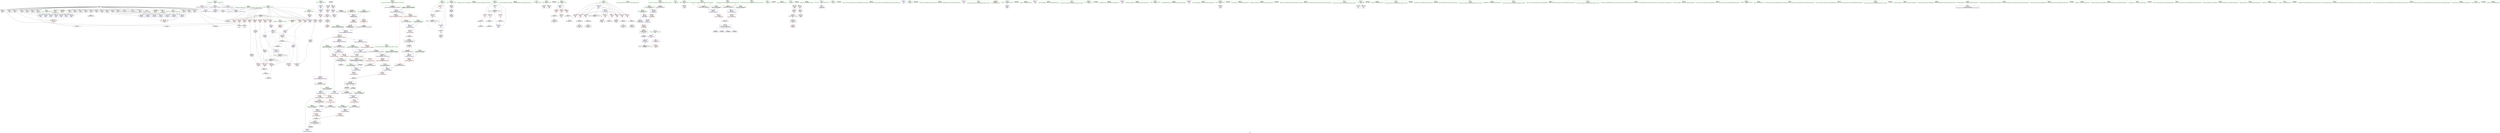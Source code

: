 digraph "SVFG" {
	label="SVFG";

	Node0x556e8476fc50 [shape=record,color=grey,label="{NodeID: 0\nNullPtr}"];
	Node0x556e8476fc50 -> Node0x556e84779b90[style=solid];
	Node0x556e8476fc50 -> Node0x556e84779c90[style=solid];
	Node0x556e8476fc50 -> Node0x556e84779d60[style=solid];
	Node0x556e8476fc50 -> Node0x556e84779e30[style=solid];
	Node0x556e8476fc50 -> Node0x556e84779f00[style=solid];
	Node0x556e8476fc50 -> Node0x556e84779fd0[style=solid];
	Node0x556e8476fc50 -> Node0x556e8477a0a0[style=solid];
	Node0x556e8476fc50 -> Node0x556e8477a170[style=solid];
	Node0x556e8476fc50 -> Node0x556e8477a240[style=solid];
	Node0x556e8476fc50 -> Node0x556e847a7f70[style=solid];
	Node0x556e8476fc50 -> Node0x556e847a8040[style=solid];
	Node0x556e8476fc50 -> Node0x556e847a8110[style=solid];
	Node0x556e8476fc50 -> Node0x556e847a81e0[style=solid];
	Node0x556e8476fc50 -> Node0x556e847a82b0[style=solid];
	Node0x556e8476fc50 -> Node0x556e847a8380[style=solid];
	Node0x556e8476fc50 -> Node0x556e847a8450[style=solid];
	Node0x556e8476fc50 -> Node0x556e847a8520[style=solid];
	Node0x556e8476fc50 -> Node0x556e847a85f0[style=solid];
	Node0x556e8476fc50 -> Node0x556e847a86c0[style=solid];
	Node0x556e8476fc50 -> Node0x556e847a8790[style=solid];
	Node0x556e8476fc50 -> Node0x556e847a8860[style=solid];
	Node0x556e8476fc50 -> Node0x556e847a8930[style=solid];
	Node0x556e8476fc50 -> Node0x556e847a8a00[style=solid];
	Node0x556e8476fc50 -> Node0x556e847a8ad0[style=solid];
	Node0x556e8476fc50 -> Node0x556e847a8ba0[style=solid];
	Node0x556e8476fc50 -> Node0x556e847a8c70[style=solid];
	Node0x556e8476fc50 -> Node0x556e847b1db0[style=solid];
	Node0x556e8476fc50 -> Node0x556e847b1f80[style=solid];
	Node0x556e8476fc50 -> Node0x556e847b3160[style=solid];
	Node0x556e8476fc50 -> Node0x556e847c0b40[style=solid];
	Node0x556e8476fc50 -> Node0x556e847c0cc0[style=solid];
	Node0x556e8476fc50 -> Node0x556e847c0e40[style=solid];
	Node0x556e847b2460 [shape=record,color=blue,label="{NodeID: 277\n56\<--172\nehselector.slot\<--\nmain\n}"];
	Node0x556e847b2460 -> Node0x556e847a6770[style=dashed];
	Node0x556e847a60f0 [shape=record,color=purple,label="{NodeID: 194\n244\<--240\narrayidx43\<--\nmain\n}"];
	Node0x556e847a60f0 -> Node0x556e847b02b0[style=solid];
	Node0x556e84779fd0 [shape=record,color=black,label="{NodeID: 111\n172\<--3\n\<--dummyVal\nmain\n}"];
	Node0x556e84779fd0 -> Node0x556e847b2460[style=solid];
	Node0x556e84776fb0 [shape=record,color=green,label="{NodeID: 28\n48\<--49\nretval\<--retval_field_insensitive\nmain\n}"];
	Node0x556e84776fb0 -> Node0x556e847a65d0[style=solid];
	Node0x556e84776fb0 -> Node0x556e847b1eb0[style=solid];
	Node0x556e84776fb0 -> Node0x556e847b3640[style=solid];
	Node0x556e84803290 [shape=record,color=black,label="{NodeID: 637\n130 = PHI()\n}"];
	Node0x556e84803290 -> Node0x556e847a93f0[style=solid];
	Node0x556e84803290 -> Node0x556e847a94c0[style=solid];
	Node0x556e847b3b20 [shape=record,color=blue,label="{NodeID: 305\n543\<--540\nthis.addr\<--this\n_ZNSt8ios_base4setfESt13_Ios_FmtflagsS0_\n}"];
	Node0x556e847b3b20 -> Node0x556e847b0c70[style=dashed];
	Node0x556e847a77b0 [shape=record,color=red,label="{NodeID: 222\n223\<--76\n\<--j\nmain\n}"];
	Node0x556e847a77b0 -> Node0x556e847c03c0[style=solid];
	Node0x556e847a9320 [shape=record,color=black,label="{NodeID: 139\n286\<--80\n\<--outstr\nmain\n}"];
	Node0x556e847a9320 -> Node0x556e847ab840[style=solid];
	Node0x556e847a3960 [shape=record,color=green,label="{NodeID: 56\n140\<--141\n_ZNKSt9basic_iosIcSt11char_traitsIcEEcvbEv\<--_ZNKSt9basic_iosIcSt11char_traitsIcEEcvbEv_field_insensitive\n}"];
	Node0x556e84805400 [shape=record,color=black,label="{NodeID: 665\n578 = PHI(562, )\n0th arg _ZStaNRSt13_Ios_FmtflagsS_ }"];
	Node0x556e84805400 -> Node0x556e847b3e60[style=solid];
	Node0x556e847c1140 [shape=record,color=grey,label="{NodeID: 499\n148 = cmp(146, 87, )\n}"];
	Node0x556e847b0e10 [shape=record,color=red,label="{NodeID: 250\n558\<--547\n\<--__mask.addr\n_ZNSt8ios_base4setfESt13_Ios_FmtflagsS0_\n|{<s0>54}}"];
	Node0x556e847b0e10:s0 -> Node0x556e84805a40[style=solid,color=red];
	Node0x556e847aa9e0 [shape=record,color=black,label="{NodeID: 167\n593\<--599\n_ZStcoSt13_Ios_Fmtflags_ret\<--neg\n_ZStcoSt13_Ios_Fmtflags\n|{<s0>54}}"];
	Node0x556e847aa9e0:s0 -> Node0x556e848042b0[style=solid,color=blue];
	Node0x556e847a54a0 [shape=record,color=green,label="{NodeID: 84\n494\<--495\n_ZNSt8ios_base4setfESt13_Ios_FmtflagsS0_\<--_ZNSt8ios_base4setfESt13_Ios_FmtflagsS0__field_insensitive\n}"];
	Node0x556e8476fb30 [shape=record,color=green,label="{NodeID: 1\n7\<--1\n__dso_handle\<--dummyObj\nGlob }"];
	Node0x556e847b2530 [shape=record,color=blue,label="{NodeID: 278\n54\<--176\nexn.slot\<--\nmain\n}"];
	Node0x556e847b2530 -> Node0x556e847a66a0[style=dashed];
	Node0x556e847a61c0 [shape=record,color=purple,label="{NodeID: 195\n250\<--246\narrayidx45\<--\nmain\n}"];
	Node0x556e847a61c0 -> Node0x556e847b0380[style=solid];
	Node0x556e8477a0a0 [shape=record,color=black,label="{NodeID: 112\n175\<--3\n\<--dummyVal\nmain\n}"];
	Node0x556e84777080 [shape=record,color=green,label="{NodeID: 29\n50\<--51\ninfile\<--infile_field_insensitive\nmain\n}"];
	Node0x556e84777080 -> Node0x556e847a8e40[style=solid];
	Node0x556e84777080 -> Node0x556e847a8f10[style=solid];
	Node0x556e84803480 [shape=record,color=black,label="{NodeID: 638\n139 = PHI()\n}"];
	Node0x556e847b3bf0 [shape=record,color=blue,label="{NodeID: 306\n545\<--541\n__fmtfl.addr\<--__fmtfl\n_ZNSt8ios_base4setfESt13_Ios_FmtflagsS0_\n}"];
	Node0x556e847b3bf0 -> Node0x556e847b0d40[style=dashed];
	Node0x556e847a7880 [shape=record,color=red,label="{NodeID: 223\n230\<--78\n\<--j35\nmain\n}"];
	Node0x556e847a7880 -> Node0x556e847c0fc0[style=solid];
	Node0x556e847a93f0 [shape=record,color=black,label="{NodeID: 140\n131\<--130\n\<--call14\nmain\n}"];
	Node0x556e847a93f0 -> Node0x556e847afee0[style=solid];
	Node0x556e847a3a60 [shape=record,color=green,label="{NodeID: 57\n156\<--157\nllvm.umul.with.overflow.i64\<--llvm.umul.with.overflow.i64_field_insensitive\n}"];
	Node0x556e84805540 [shape=record,color=black,label="{NodeID: 666\n579 = PHI(559, )\n1st arg _ZStaNRSt13_Ios_FmtflagsS_ }"];
	Node0x556e84805540 -> Node0x556e847b3f30[style=solid];
	Node0x556e847b0ee0 [shape=record,color=red,label="{NodeID: 251\n567\<--547\n\<--__mask.addr\n_ZNSt8ios_base4setfESt13_Ios_FmtflagsS0_\n|{<s0>56}}"];
	Node0x556e847b0ee0:s0 -> Node0x556e84804e10[style=solid,color=red];
	Node0x556e847aaab0 [shape=record,color=black,label="{NodeID: 168\n602\<--617\n_ZStoRRSt13_Ios_FmtflagsS__ret\<--\n_ZStoRRSt13_Ios_FmtflagsS_\n|{<s0>57}}"];
	Node0x556e847aaab0:s0 -> Node0x556e84804700[style=solid,color=blue];
	Node0x556e847a55a0 [shape=record,color=green,label="{NodeID: 85\n500\<--501\nretval\<--retval_field_insensitive\n_ZSt12setprecisioni\n}"];
	Node0x556e847a55a0 -> Node0x556e847ab910[style=solid];
	Node0x556e847a55a0 -> Node0x556e847ab9e0[style=solid];
	Node0x556e847841a0 [shape=record,color=green,label="{NodeID: 2\n8\<--1\n.str\<--dummyObj\nGlob }"];
	Node0x556e847b2600 [shape=record,color=blue,label="{NodeID: 279\n56\<--178\nehselector.slot\<--\nmain\n}"];
	Node0x556e847b2600 -> Node0x556e847a6770[style=dashed];
	Node0x556e847a6290 [shape=record,color=purple,label="{NodeID: 196\n261\<--257\narrayidx51\<--\nmain\n}"];
	Node0x556e847a6290 -> Node0x556e847b0450[style=solid];
	Node0x556e8477a170 [shape=record,color=black,label="{NodeID: 113\n176\<--3\n\<--dummyVal\nmain\n}"];
	Node0x556e8477a170 -> Node0x556e847b2530[style=solid];
	Node0x556e84777150 [shape=record,color=green,label="{NodeID: 30\n52\<--53\noutfile\<--outfile_field_insensitive\nmain\n}"];
	Node0x556e84777150 -> Node0x556e847a8fe0[style=solid];
	Node0x556e84803550 [shape=record,color=black,label="{NodeID: 639\n143 = PHI(421, )\n}"];
	Node0x556e847be660 [shape=record,color=black,label="{NodeID: 473\n160 = PHI(161, 159, )\n}"];
	Node0x556e847b3cc0 [shape=record,color=blue,label="{NodeID: 307\n547\<--542\n__mask.addr\<--__mask\n_ZNSt8ios_base4setfESt13_Ios_FmtflagsS0_\n}"];
	Node0x556e847b3cc0 -> Node0x556e847b0e10[style=dashed];
	Node0x556e847b3cc0 -> Node0x556e847b0ee0[style=dashed];
	Node0x556e847a7950 [shape=record,color=red,label="{NodeID: 224\n236\<--78\n\<--j35\nmain\n}"];
	Node0x556e847a7950 -> Node0x556e847a9ce0[style=solid];
	Node0x556e847a94c0 [shape=record,color=black,label="{NodeID: 141\n136\<--130\n\<--call14\nmain\n}"];
	Node0x556e847a94c0 -> Node0x556e847abd20[style=solid];
	Node0x556e847a3b60 [shape=record,color=green,label="{NodeID: 58\n162\<--163\ncall24\<--call24_field_insensitive\nmain\n}"];
	Node0x556e847a3b60 -> Node0x556e847a9800[style=solid];
	Node0x556e84805680 [shape=record,color=black,label="{NodeID: 667\n540 = PHI(490, )\n0th arg _ZNSt8ios_base4setfESt13_Ios_FmtflagsS0_ }"];
	Node0x556e84805680 -> Node0x556e847b3b20[style=solid];
	Node0x556e847b0fb0 [shape=record,color=red,label="{NodeID: 252\n575\<--549\n\<--__old\n_ZNSt8ios_base4setfESt13_Ios_FmtflagsS0_\n}"];
	Node0x556e847b0fb0 -> Node0x556e847aa840[style=solid];
	Node0x556e847aab80 [shape=record,color=black,label="{NodeID: 169\n620\<--631\n_ZStanSt13_Ios_FmtflagsS__ret\<--and\n_ZStanSt13_Ios_FmtflagsS_\n|{<s0>56|<s1>58}}"];
	Node0x556e847aab80:s0 -> Node0x556e84804590[style=solid,color=blue];
	Node0x556e847aab80:s1 -> Node0x556e84804810[style=solid,color=blue];
	Node0x556e847a5670 [shape=record,color=green,label="{NodeID: 86\n502\<--503\n__n.addr\<--__n.addr_field_insensitive\n_ZSt12setprecisioni\n}"];
	Node0x556e847a5670 -> Node0x556e847b0ad0[style=solid];
	Node0x556e847a5670 -> Node0x556e847b3980[style=solid];
	Node0x556e84784230 [shape=record,color=green,label="{NodeID: 3\n10\<--1\n.str.1\<--dummyObj\nGlob }"];
	Node0x556e847d9a40 [shape=record,color=black,label="{NodeID: 529\nMR_8V_3 = PHI(MR_8V_5, MR_8V_2, )\npts\{59 \}\n}"];
	Node0x556e847d9a40 -> Node0x556e847a6840[style=dashed];
	Node0x556e847d9a40 -> Node0x556e847a6910[style=dashed];
	Node0x556e847d9a40 -> Node0x556e847a69e0[style=dashed];
	Node0x556e847d9a40 -> Node0x556e847a6ab0[style=dashed];
	Node0x556e847d9a40 -> Node0x556e847a6b80[style=dashed];
	Node0x556e847d9a40 -> Node0x556e847a6c50[style=dashed];
	Node0x556e847d9a40 -> Node0x556e847a6d20[style=dashed];
	Node0x556e847d9a40 -> Node0x556e847a6df0[style=dashed];
	Node0x556e847d9a40 -> Node0x556e847a6ec0[style=dashed];
	Node0x556e847d9a40 -> Node0x556e847a6f90[style=dashed];
	Node0x556e847d9a40 -> Node0x556e847a7060[style=dashed];
	Node0x556e847d9a40 -> Node0x556e847b22c0[style=dashed];
	Node0x556e847d9a40 -> Node0x556e847b3160[style=dashed];
	Node0x556e847b26d0 [shape=record,color=blue,label="{NodeID: 280\n54\<--183\nexn.slot\<--\nmain\n}"];
	Node0x556e847b26d0 -> Node0x556e847a66a0[style=dashed];
	Node0x556e847a6360 [shape=record,color=purple,label="{NodeID: 197\n267\<--263\narrayidx54\<--\nmain\n}"];
	Node0x556e847a6360 -> Node0x556e847b0520[style=solid];
	Node0x556e8477a240 [shape=record,color=black,label="{NodeID: 114\n178\<--3\n\<--dummyVal\nmain\n}"];
	Node0x556e8477a240 -> Node0x556e847b2600[style=solid];
	Node0x556e84777220 [shape=record,color=green,label="{NodeID: 31\n54\<--55\nexn.slot\<--exn.slot_field_insensitive\nmain\n}"];
	Node0x556e84777220 -> Node0x556e847a66a0[style=solid];
	Node0x556e84777220 -> Node0x556e847b2390[style=solid];
	Node0x556e84777220 -> Node0x556e847b2530[style=solid];
	Node0x556e84777220 -> Node0x556e847b26d0[style=solid];
	Node0x556e84777220 -> Node0x556e847b2870[style=solid];
	Node0x556e84777220 -> Node0x556e847b2a10[style=solid];
	Node0x556e84777220 -> Node0x556e847b3230[style=solid];
	Node0x556e84777220 -> Node0x556e847b33d0[style=solid];
	Node0x556e848036c0 [shape=record,color=black,label="{NodeID: 640\n151 = PHI()\n}"];
	Node0x556e847bebc0 [shape=record,color=grey,label="{NodeID: 474\n253 = Binary(252, 254, )\n}"];
	Node0x556e847bebc0 -> Node0x556e847c09c0[style=solid];
	Node0x556e847b3d90 [shape=record,color=blue,label="{NodeID: 308\n549\<--556\n__old\<--\n_ZNSt8ios_base4setfESt13_Ios_FmtflagsS0_\n}"];
	Node0x556e847b3d90 -> Node0x556e847b0fb0[style=dashed];
	Node0x556e847a7a20 [shape=record,color=red,label="{NodeID: 225\n241\<--78\n\<--j35\nmain\n}"];
	Node0x556e847a7a20 -> Node0x556e847bf640[style=solid];
	Node0x556e847a9590 [shape=record,color=black,label="{NodeID: 142\n134\<--133\n\<--vbase.offset.ptr\nmain\n}"];
	Node0x556e847a9590 -> Node0x556e847aff70[style=solid];
	Node0x556e847a3c30 [shape=record,color=green,label="{NodeID: 59\n164\<--165\n_Znam\<--_Znam_field_insensitive\n}"];
	Node0x556e848057c0 [shape=record,color=black,label="{NodeID: 668\n541 = PHI(492, )\n1st arg _ZNSt8ios_base4setfESt13_Ios_FmtflagsS0_ }"];
	Node0x556e848057c0 -> Node0x556e847b3bf0[style=solid];
	Node0x556e847b1080 [shape=record,color=red,label="{NodeID: 253\n556\<--555\n\<--_M_flags\n_ZNSt8ios_base4setfESt13_Ios_FmtflagsS0_\n}"];
	Node0x556e847b1080 -> Node0x556e847b3d90[style=solid];
	Node0x556e847aac50 [shape=record,color=black,label="{NodeID: 170\n633\<--644\n_ZStorSt13_Ios_FmtflagsS__ret\<--or\n_ZStorSt13_Ios_FmtflagsS_\n|{<s0>59}}"];
	Node0x556e847aac50:s0 -> Node0x556e84804980[style=solid,color=blue];
	Node0x556e847a5740 [shape=record,color=green,label="{NodeID: 87\n543\<--544\nthis.addr\<--this.addr_field_insensitive\n_ZNSt8ios_base4setfESt13_Ios_FmtflagsS0_\n}"];
	Node0x556e847a5740 -> Node0x556e847b0c70[style=solid];
	Node0x556e847a5740 -> Node0x556e847b3b20[style=solid];
	Node0x556e847844e0 [shape=record,color=green,label="{NodeID: 4\n12\<--1\n.str.2\<--dummyObj\nGlob }"];
	Node0x556e847d9f40 [shape=record,color=black,label="{NodeID: 530\nMR_14V_3 = PHI(MR_14V_4, MR_14V_2, )\npts\{71 \}\n}"];
	Node0x556e847d9f40 -> Node0x556e847a73a0[style=dashed];
	Node0x556e847d9f40 -> Node0x556e847a7470[style=dashed];
	Node0x556e847d9f40 -> Node0x556e847a7540[style=dashed];
	Node0x556e847d9f40 -> Node0x556e847b3570[style=dashed];
	Node0x556e847b27a0 [shape=record,color=blue,label="{NodeID: 281\n56\<--185\nehselector.slot\<--\nmain\n}"];
	Node0x556e847b27a0 -> Node0x556e847a6770[style=dashed];
	Node0x556e847a6430 [shape=record,color=purple,label="{NodeID: 198\n274\<--271\narrayidx58\<--\nmain\n}"];
	Node0x556e847a6430 -> Node0x556e847b2ef0[style=solid];
	Node0x556e847a7f70 [shape=record,color=black,label="{NodeID: 115\n182\<--3\n\<--dummyVal\nmain\n}"];
	Node0x556e847772f0 [shape=record,color=green,label="{NodeID: 32\n56\<--57\nehselector.slot\<--ehselector.slot_field_insensitive\nmain\n}"];
	Node0x556e847772f0 -> Node0x556e847a6770[style=solid];
	Node0x556e847772f0 -> Node0x556e847b2460[style=solid];
	Node0x556e847772f0 -> Node0x556e847b2600[style=solid];
	Node0x556e847772f0 -> Node0x556e847b27a0[style=solid];
	Node0x556e847772f0 -> Node0x556e847b2940[style=solid];
	Node0x556e847772f0 -> Node0x556e847b2ae0[style=solid];
	Node0x556e847772f0 -> Node0x556e847b3300[style=solid];
	Node0x556e847772f0 -> Node0x556e847b34a0[style=solid];
	Node0x556e84803790 [shape=record,color=black,label="{NodeID: 641\n203 = PHI()\n}"];
	Node0x556e84803790 -> Node0x556e847a98d0[style=solid];
	Node0x556e84803790 -> Node0x556e847a99a0[style=solid];
	Node0x556e847bed40 [shape=record,color=grey,label="{NodeID: 475\n252 = Binary(245, 251, )\n}"];
	Node0x556e847bed40 -> Node0x556e847bebc0[style=solid];
	Node0x556e847b3e60 [shape=record,color=blue,label="{NodeID: 309\n580\<--578\n__a.addr\<--__a\n_ZStaNRSt13_Ios_FmtflagsS_\n}"];
	Node0x556e847b3e60 -> Node0x556e847b1150[style=dashed];
	Node0x556e847b3e60 -> Node0x556e847b1220[style=dashed];
	Node0x556e847a7af0 [shape=record,color=red,label="{NodeID: 226\n247\<--78\n\<--j35\nmain\n}"];
	Node0x556e847a7af0 -> Node0x556e847beec0[style=solid];
	Node0x556e847a9660 [shape=record,color=black,label="{NodeID: 143\n138\<--137\n\<--add.ptr\nmain\n}"];
	Node0x556e847a3d30 [shape=record,color=green,label="{NodeID: 60\n204\<--205\n_ZNSirsERd\<--_ZNSirsERd_field_insensitive\n}"];
	Node0x556e84805900 [shape=record,color=black,label="{NodeID: 669\n542 = PHI(493, )\n2nd arg _ZNSt8ios_base4setfESt13_Ios_FmtflagsS0_ }"];
	Node0x556e84805900 -> Node0x556e847b3cc0[style=solid];
	Node0x556e847e8360 [shape=record,color=yellow,style=double,label="{NodeID: 586\n30V_1 = ENCHI(MR_30V_0)\npts\{488 \}\nFun[_ZSt5fixedRSt8ios_base]}"];
	Node0x556e847e8360 -> Node0x556e847b38b0[style=dashed];
	Node0x556e847b1150 [shape=record,color=red,label="{NodeID: 254\n586\<--580\n\<--__a.addr\n_ZStaNRSt13_Ios_FmtflagsS_\n}"];
	Node0x556e847b1150 -> Node0x556e847b13c0[style=solid];
	Node0x556e847aad20 [shape=record,color=purple,label="{NodeID: 171\n29\<--4\n\<--_ZStL8__ioinit\n__cxx_global_var_init\n}"];
	Node0x556e847a5810 [shape=record,color=green,label="{NodeID: 88\n545\<--546\n__fmtfl.addr\<--__fmtfl.addr_field_insensitive\n_ZNSt8ios_base4setfESt13_Ios_FmtflagsS0_\n}"];
	Node0x556e847a5810 -> Node0x556e847b0d40[style=solid];
	Node0x556e847a5810 -> Node0x556e847b3bf0[style=solid];
	Node0x556e84784570 [shape=record,color=green,label="{NodeID: 5\n14\<--1\n.str.3\<--dummyObj\nGlob }"];
	Node0x556e847da440 [shape=record,color=black,label="{NodeID: 531\nMR_18V_2 = PHI(MR_18V_3, MR_18V_1, )\npts\{77 \}\n}"];
	Node0x556e847da440 -> Node0x556e847b2bb0[style=dashed];
	Node0x556e847da440 -> Node0x556e847da440[style=dashed];
	Node0x556e847b2870 [shape=record,color=blue,label="{NodeID: 282\n54\<--189\nexn.slot\<--\nmain\n}"];
	Node0x556e847b2870 -> Node0x556e847a66a0[style=dashed];
	Node0x556e847a6500 [shape=record,color=purple,label="{NodeID: 199\n321\<--317\narrayidx84\<--\nmain\n}"];
	Node0x556e847a6500 -> Node0x556e847b06c0[style=solid];
	Node0x556e847a8040 [shape=record,color=black,label="{NodeID: 116\n183\<--3\n\<--dummyVal\nmain\n}"];
	Node0x556e847a8040 -> Node0x556e847b26d0[style=solid];
	Node0x556e847773c0 [shape=record,color=green,label="{NodeID: 33\n58\<--59\nhedges\<--hedges_field_insensitive\nmain\n}"];
	Node0x556e847773c0 -> Node0x556e847a6840[style=solid];
	Node0x556e847773c0 -> Node0x556e847a6910[style=solid];
	Node0x556e847773c0 -> Node0x556e847a69e0[style=solid];
	Node0x556e847773c0 -> Node0x556e847a6ab0[style=solid];
	Node0x556e847773c0 -> Node0x556e847a6b80[style=solid];
	Node0x556e847773c0 -> Node0x556e847a6c50[style=solid];
	Node0x556e847773c0 -> Node0x556e847a6d20[style=solid];
	Node0x556e847773c0 -> Node0x556e847a6df0[style=solid];
	Node0x556e847773c0 -> Node0x556e847a6ec0[style=solid];
	Node0x556e847773c0 -> Node0x556e847a6f90[style=solid];
	Node0x556e847773c0 -> Node0x556e847a7060[style=solid];
	Node0x556e847773c0 -> Node0x556e847b1f80[style=solid];
	Node0x556e847773c0 -> Node0x556e847b22c0[style=solid];
	Node0x556e847773c0 -> Node0x556e847b3160[style=solid];
	Node0x556e848038c0 [shape=record,color=black,label="{NodeID: 642\n214 = PHI()\n}"];
	Node0x556e847beec0 [shape=record,color=grey,label="{NodeID: 476\n248 = Binary(247, 225, )\n}"];
	Node0x556e847beec0 -> Node0x556e847a9e80[style=solid];
	Node0x556e847b3f30 [shape=record,color=blue,label="{NodeID: 310\n582\<--579\n__b.addr\<--__b\n_ZStaNRSt13_Ios_FmtflagsS_\n}"];
	Node0x556e847b3f30 -> Node0x556e847b12f0[style=dashed];
	Node0x556e847a7bc0 [shape=record,color=red,label="{NodeID: 227\n258\<--78\n\<--j35\nmain\n}"];
	Node0x556e847a7bc0 -> Node0x556e847bfdc0[style=solid];
	Node0x556e847a9730 [shape=record,color=black,label="{NodeID: 144\n153\<--152\nconv\<--\nmain\n}"];
	Node0x556e847a3e30 [shape=record,color=green,label="{NodeID: 61\n284\<--285\n_ZNSt7__cxx1118basic_stringstreamIcSt11char_traitsIcESaIcEEC1ESt13_Ios_Openmode\<--_ZNSt7__cxx1118basic_stringstreamIcSt11char_traitsIcESaIcEEC1ESt13_Ios_Openmode_field_insensitive\n}"];
	Node0x556e84805a40 [shape=record,color=black,label="{NodeID: 670\n594 = PHI(558, )\n0th arg _ZStcoSt13_Ios_Fmtflags }"];
	Node0x556e84805a40 -> Node0x556e847b40d0[style=solid];
	Node0x556e847b1220 [shape=record,color=red,label="{NodeID: 255\n590\<--580\n\<--__a.addr\n_ZStaNRSt13_Ios_FmtflagsS_\n}"];
	Node0x556e847b1220 -> Node0x556e847aa910[style=solid];
	Node0x556e847b1220 -> Node0x556e847b4000[style=solid];
	Node0x556e847aadf0 [shape=record,color=purple,label="{NodeID: 172\n88\<--8\n\<--.str\nmain\n}"];
	Node0x556e847a58e0 [shape=record,color=green,label="{NodeID: 89\n547\<--548\n__mask.addr\<--__mask.addr_field_insensitive\n_ZNSt8ios_base4setfESt13_Ios_FmtflagsS0_\n}"];
	Node0x556e847a58e0 -> Node0x556e847b0e10[style=solid];
	Node0x556e847a58e0 -> Node0x556e847b0ee0[style=solid];
	Node0x556e847a58e0 -> Node0x556e847b3cc0[style=solid];
	Node0x556e84784600 [shape=record,color=green,label="{NodeID: 6\n16\<--1\n.str.4\<--dummyObj\nGlob }"];
	Node0x556e847da940 [shape=record,color=black,label="{NodeID: 532\nMR_20V_2 = PHI(MR_20V_3, MR_20V_1, )\npts\{79 \}\n}"];
	Node0x556e847da940 -> Node0x556e847b2e20[style=dashed];
	Node0x556e847da940 -> Node0x556e847da940[style=dashed];
	Node0x556e847b2940 [shape=record,color=blue,label="{NodeID: 283\n56\<--191\nehselector.slot\<--\nmain\n}"];
	Node0x556e847b2940 -> Node0x556e847a6770[style=dashed];
	Node0x556e847a65d0 [shape=record,color=red,label="{NodeID: 200\n402\<--48\n\<--retval\nmain\n}"];
	Node0x556e847a65d0 -> Node0x556e847aa500[style=solid];
	Node0x556e847a8110 [shape=record,color=black,label="{NodeID: 117\n185\<--3\n\<--dummyVal\nmain\n}"];
	Node0x556e847a8110 -> Node0x556e847b27a0[style=solid];
	Node0x556e84778fc0 [shape=record,color=green,label="{NodeID: 34\n60\<--61\nSIZE\<--SIZE_field_insensitive\nmain\n}"];
	Node0x556e84778fc0 -> Node0x556e847a7130[style=solid];
	Node0x556e84778fc0 -> Node0x556e847a7200[style=solid];
	Node0x556e84778fc0 -> Node0x556e847a72d0[style=solid];
	Node0x556e84778fc0 -> Node0x556e847b2050[style=solid];
	Node0x556e84803990 [shape=record,color=black,label="{NodeID: 643\n296 = PHI()\n}"];
	Node0x556e847bf040 [shape=record,color=grey,label="{NodeID: 477\n432 = Binary(430, 431, )\n}"];
	Node0x556e847bf040 -> Node0x556e847aa5d0[style=solid];
	Node0x556e847b4000 [shape=record,color=blue,label="{NodeID: 311\n590\<--589\n\<--call\n_ZStaNRSt13_Ios_FmtflagsS_\n}"];
	Node0x556e847a7c90 [shape=record,color=red,label="{NodeID: 228\n264\<--78\n\<--j35\nmain\n}"];
	Node0x556e847a7c90 -> Node0x556e847bfc40[style=solid];
	Node0x556e847a9800 [shape=record,color=black,label="{NodeID: 145\n166\<--162\n\<--call24\nmain\n}"];
	Node0x556e847a9800 -> Node0x556e847b22c0[style=solid];
	Node0x556e847a3f30 [shape=record,color=green,label="{NodeID: 62\n291\<--292\n_ZStlsISt11char_traitsIcEERSt13basic_ostreamIcT_ES5_PKc\<--_ZStlsISt11char_traitsIcEERSt13basic_ostreamIcT_ES5_PKc_field_insensitive\n}"];
	Node0x556e84805b80 [shape=record,color=black,label="{NodeID: 671\n422 = PHI(94, 94, 94, 94, )\n0th arg _ZStorSt13_Ios_OpenmodeS_ }"];
	Node0x556e84805b80 -> Node0x556e847b3710[style=solid];
	Node0x556e847e8580 [shape=record,color=yellow,style=double,label="{NodeID: 588\n4V_1 = ENCHI(MR_4V_0)\npts\{55 \}\nFun[main]}"];
	Node0x556e847e8580 -> Node0x556e847b2390[style=dashed];
	Node0x556e847e8580 -> Node0x556e847b2530[style=dashed];
	Node0x556e847e8580 -> Node0x556e847b26d0[style=dashed];
	Node0x556e847e8580 -> Node0x556e847b2870[style=dashed];
	Node0x556e847e8580 -> Node0x556e847b2a10[style=dashed];
	Node0x556e847e8580 -> Node0x556e847b3230[style=dashed];
	Node0x556e847e8580 -> Node0x556e847b33d0[style=dashed];
	Node0x556e847b12f0 [shape=record,color=red,label="{NodeID: 256\n588\<--582\n\<--__b.addr\n_ZStaNRSt13_Ios_FmtflagsS_\n|{<s0>58}}"];
	Node0x556e847b12f0:s0 -> Node0x556e84804e10[style=solid,color=red];
	Node0x556e847aaec0 [shape=record,color=purple,label="{NodeID: 173\n98\<--10\n\<--.str.1\nmain\n}"];
	Node0x556e847a59b0 [shape=record,color=green,label="{NodeID: 90\n549\<--550\n__old\<--__old_field_insensitive\n_ZNSt8ios_base4setfESt13_Ios_FmtflagsS0_\n}"];
	Node0x556e847a59b0 -> Node0x556e847b0fb0[style=solid];
	Node0x556e847a59b0 -> Node0x556e847b3d90[style=solid];
	Node0x556e847846c0 [shape=record,color=green,label="{NodeID: 7\n19\<--1\n\<--dummyObj\nCan only get source location for instruction, argument, global var or function.}"];
	Node0x556e847ea990 [shape=record,color=yellow,style=double,label="{NodeID: 616\nRETMU(30V_2)\npts\{488 \}\nFun[_ZSt5fixedRSt8ios_base]}"];
	Node0x556e847dae40 [shape=record,color=black,label="{NodeID: 533\nMR_22V_2 = PHI(MR_22V_3, MR_22V_1, )\npts\{163 \}\n}"];
	Node0x556e847dae40 -> Node0x556e847b01e0[style=dashed];
	Node0x556e847dae40 -> Node0x556e847b02b0[style=dashed];
	Node0x556e847dae40 -> Node0x556e847b0380[style=dashed];
	Node0x556e847dae40 -> Node0x556e847b0450[style=dashed];
	Node0x556e847dae40 -> Node0x556e847b0520[style=dashed];
	Node0x556e847dae40 -> Node0x556e847b06c0[style=dashed];
	Node0x556e847dae40 -> Node0x556e847b2c80[style=dashed];
	Node0x556e847dae40 -> Node0x556e847b2ef0[style=dashed];
	Node0x556e847dae40 -> Node0x556e847d6840[style=dashed];
	Node0x556e847dae40 -> Node0x556e847dae40[style=dashed];
	Node0x556e847b2a10 [shape=record,color=blue,label="{NodeID: 284\n54\<--195\nexn.slot\<--\nmain\n}"];
	Node0x556e847b2a10 -> Node0x556e847a66a0[style=dashed];
	Node0x556e847a66a0 [shape=record,color=red,label="{NodeID: 201\n412\<--54\nexn\<--exn.slot\nmain\n}"];
	Node0x556e847a81e0 [shape=record,color=black,label="{NodeID: 118\n188\<--3\n\<--dummyVal\nmain\n}"];
	Node0x556e84779090 [shape=record,color=green,label="{NodeID: 35\n62\<--63\nnumCases\<--numCases_field_insensitive\nmain\n}"];
	Node0x556e84779090 -> Node0x556e847b2120[style=solid];
	Node0x556e84803a60 [shape=record,color=black,label="{NodeID: 644\n300 = PHI()\n}"];
	Node0x556e847bf1c0 [shape=record,color=grey,label="{NodeID: 478\n599 = Binary(598, 600, )\n}"];
	Node0x556e847bf1c0 -> Node0x556e847aa9e0[style=solid];
	Node0x556e847b40d0 [shape=record,color=blue,label="{NodeID: 312\n595\<--594\n__a.addr\<--__a\n_ZStcoSt13_Ios_Fmtflags\n}"];
	Node0x556e847b40d0 -> Node0x556e847b1490[style=dashed];
	Node0x556e847a7d60 [shape=record,color=red,label="{NodeID: 229\n272\<--78\n\<--j35\nmain\n}"];
	Node0x556e847a7d60 -> Node0x556e847aa0f0[style=solid];
	Node0x556e847a98d0 [shape=record,color=black,label="{NodeID: 146\n206\<--203\n\<--call27\nmain\n}"];
	Node0x556e847a98d0 -> Node0x556e847b0040[style=solid];
	Node0x556e847a4030 [shape=record,color=green,label="{NodeID: 63\n297\<--298\n_ZNSolsEi\<--_ZNSolsEi_field_insensitive\n}"];
	Node0x556e84805f30 [shape=record,color=black,label="{NodeID: 672\n423 = PHI(95, 90, 90, 90, )\n1st arg _ZStorSt13_Ios_OpenmodeS_ }"];
	Node0x556e84805f30 -> Node0x556e847b37e0[style=solid];
	Node0x556e847e8660 [shape=record,color=yellow,style=double,label="{NodeID: 589\n6V_1 = ENCHI(MR_6V_0)\npts\{57 \}\nFun[main]}"];
	Node0x556e847e8660 -> Node0x556e847b2460[style=dashed];
	Node0x556e847e8660 -> Node0x556e847b2600[style=dashed];
	Node0x556e847e8660 -> Node0x556e847b27a0[style=dashed];
	Node0x556e847e8660 -> Node0x556e847b2940[style=dashed];
	Node0x556e847e8660 -> Node0x556e847b2ae0[style=dashed];
	Node0x556e847e8660 -> Node0x556e847b3300[style=dashed];
	Node0x556e847e8660 -> Node0x556e847b34a0[style=dashed];
	Node0x556e847b13c0 [shape=record,color=red,label="{NodeID: 257\n587\<--586\n\<--\n_ZStaNRSt13_Ios_FmtflagsS_\n|{<s0>58}}"];
	Node0x556e847b13c0:s0 -> Node0x556e84804c00[style=solid,color=red];
	Node0x556e847aaf90 [shape=record,color=purple,label="{NodeID: 174\n108\<--12\n\<--.str.2\nmain\n}"];
	Node0x556e847a5a80 [shape=record,color=green,label="{NodeID: 91\n560\<--561\n_ZStcoSt13_Ios_Fmtflags\<--_ZStcoSt13_Ios_Fmtflags_field_insensitive\n}"];
	Node0x556e84785420 [shape=record,color=green,label="{NodeID: 8\n87\<--1\n\<--dummyObj\nCan only get source location for instruction, argument, global var or function.}"];
	Node0x556e847db340 [shape=record,color=black,label="{NodeID: 534\nMR_24V_2 = PHI(MR_24V_3, MR_24V_1, )\npts\{830000 \}\n}"];
	Node0x556e847db340 -> Node0x556e847b3090[style=dashed];
	Node0x556e847db340 -> Node0x556e847db340[style=dashed];
	Node0x556e847b2ae0 [shape=record,color=blue,label="{NodeID: 285\n56\<--197\nehselector.slot\<--\nmain\n}"];
	Node0x556e847b2ae0 -> Node0x556e847a6770[style=dashed];
	Node0x556e847a6770 [shape=record,color=red,label="{NodeID: 202\n413\<--56\nsel\<--ehselector.slot\nmain\n}"];
	Node0x556e847a82b0 [shape=record,color=black,label="{NodeID: 119\n189\<--3\n\<--dummyVal\nmain\n}"];
	Node0x556e847a82b0 -> Node0x556e847b2870[style=solid];
	Node0x556e84779160 [shape=record,color=green,label="{NodeID: 36\n64\<--65\nline\<--line_field_insensitive\nmain\n}"];
	Node0x556e84803b30 [shape=record,color=black,label="{NodeID: 645\n301 = PHI()\n}"];
	Node0x556e847bf340 [shape=record,color=grey,label="{NodeID: 479\n279 = Binary(278, 225, )\n}"];
	Node0x556e847bf340 -> Node0x556e847b2fc0[style=solid];
	Node0x556e847b41a0 [shape=record,color=blue,label="{NodeID: 313\n605\<--603\n__a.addr\<--__a\n_ZStoRRSt13_Ios_FmtflagsS_\n}"];
	Node0x556e847b41a0 -> Node0x556e847b1560[style=dashed];
	Node0x556e847b41a0 -> Node0x556e847b1630[style=dashed];
	Node0x556e847a7e30 [shape=record,color=red,label="{NodeID: 230\n278\<--78\n\<--j35\nmain\n}"];
	Node0x556e847a7e30 -> Node0x556e847bf340[style=solid];
	Node0x556e847a99a0 [shape=record,color=black,label="{NodeID: 147\n211\<--203\n\<--call27\nmain\n}"];
	Node0x556e847a99a0 -> Node0x556e847abdf0[style=solid];
	Node0x556e847a4130 [shape=record,color=green,label="{NodeID: 64\n302\<--303\n_ZSt5fixedRSt8ios_base\<--_ZSt5fixedRSt8ios_base_field_insensitive\n}"];
	Node0x556e84806130 [shape=record,color=black,label="{NodeID: 673\n486 = PHI()\n0th arg _ZSt5fixedRSt8ios_base }"];
	Node0x556e84806130 -> Node0x556e847b38b0[style=solid];
	Node0x556e847b1490 [shape=record,color=red,label="{NodeID: 258\n598\<--595\n\<--__a.addr\n_ZStcoSt13_Ios_Fmtflags\n}"];
	Node0x556e847b1490 -> Node0x556e847bf1c0[style=solid];
	Node0x556e847ab060 [shape=record,color=purple,label="{NodeID: 175\n289\<--14\n\<--.str.3\nmain\n}"];
	Node0x556e847a5b80 [shape=record,color=green,label="{NodeID: 92\n564\<--565\n_ZStaNRSt13_Ios_FmtflagsS_\<--_ZStaNRSt13_Ios_FmtflagsS__field_insensitive\n}"];
	Node0x556e847854e0 [shape=record,color=green,label="{NodeID: 9\n90\<--1\n\<--dummyObj\nCan only get source location for instruction, argument, global var or function.|{<s0>10|<s1>15|<s2>23}}"];
	Node0x556e847854e0:s0 -> Node0x556e84805f30[style=solid,color=red];
	Node0x556e847854e0:s1 -> Node0x556e84805f30[style=solid,color=red];
	Node0x556e847854e0:s2 -> Node0x556e84805f30[style=solid,color=red];
	Node0x556e847b2bb0 [shape=record,color=blue,label="{NodeID: 286\n76\<--87\nj\<--\nmain\n}"];
	Node0x556e847b2bb0 -> Node0x556e847a76e0[style=dashed];
	Node0x556e847b2bb0 -> Node0x556e847a77b0[style=dashed];
	Node0x556e847b2bb0 -> Node0x556e847b2d50[style=dashed];
	Node0x556e847b2bb0 -> Node0x556e847da440[style=dashed];
	Node0x556e847a6840 [shape=record,color=red,label="{NodeID: 203\n217\<--58\n\<--hedges\nmain\n}"];
	Node0x556e847a6840 -> Node0x556e847a5f50[style=solid];
	Node0x556e847a8380 [shape=record,color=black,label="{NodeID: 120\n191\<--3\n\<--dummyVal\nmain\n}"];
	Node0x556e847a8380 -> Node0x556e847b2940[style=solid];
	Node0x556e84779230 [shape=record,color=green,label="{NodeID: 37\n66\<--67\nref.tmp\<--ref.tmp_field_insensitive\nmain\n}"];
	Node0x556e84803c30 [shape=record,color=black,label="{NodeID: 646\n306 = PHI(498, )\n}"];
	Node0x556e84803c30 -> Node0x556e847b3090[style=solid];
	Node0x556e847bf4c0 [shape=record,color=grey,label="{NodeID: 480\n372 = Binary(371, 225, )\n}"];
	Node0x556e847bf4c0 -> Node0x556e847b3570[style=solid];
	Node0x556e847b4270 [shape=record,color=blue,label="{NodeID: 314\n607\<--604\n__b.addr\<--__b\n_ZStoRRSt13_Ios_FmtflagsS_\n}"];
	Node0x556e847b4270 -> Node0x556e847b1700[style=dashed];
	Node0x556e847afee0 [shape=record,color=red,label="{NodeID: 231\n132\<--131\nvtable\<--\nmain\n}"];
	Node0x556e847afee0 -> Node0x556e847ab6a0[style=solid];
	Node0x556e847a9a70 [shape=record,color=black,label="{NodeID: 148\n209\<--208\n\<--vbase.offset.ptr29\nmain\n}"];
	Node0x556e847a9a70 -> Node0x556e847b0110[style=solid];
	Node0x556e847a4230 [shape=record,color=green,label="{NodeID: 65\n304\<--305\n_ZNSolsEPFRSt8ios_baseS0_E\<--_ZNSolsEPFRSt8ios_baseS0_E_field_insensitive\n}"];
	Node0x556e847b1560 [shape=record,color=red,label="{NodeID: 259\n611\<--605\n\<--__a.addr\n_ZStoRRSt13_Ios_FmtflagsS_\n}"];
	Node0x556e847b1560 -> Node0x556e847b17d0[style=solid];
	Node0x556e847ab130 [shape=record,color=purple,label="{NodeID: 176\n299\<--16\n\<--.str.4\nmain\n}"];
	Node0x556e847a5c80 [shape=record,color=green,label="{NodeID: 93\n569\<--570\n_ZStanSt13_Ios_FmtflagsS_\<--_ZStanSt13_Ios_FmtflagsS__field_insensitive\n}"];
	Node0x556e847855a0 [shape=record,color=green,label="{NodeID: 10\n94\<--1\n\<--dummyObj\nCan only get source location for instruction, argument, global var or function.|{<s0>4|<s1>10|<s2>15|<s3>23}}"];
	Node0x556e847855a0:s0 -> Node0x556e84805b80[style=solid,color=red];
	Node0x556e847855a0:s1 -> Node0x556e84805b80[style=solid,color=red];
	Node0x556e847855a0:s2 -> Node0x556e84805b80[style=solid,color=red];
	Node0x556e847855a0:s3 -> Node0x556e84805b80[style=solid,color=red];
	Node0x556e847b2c80 [shape=record,color=blue,label="{NodeID: 287\n220\<--216\narrayidx\<--\nmain\n}"];
	Node0x556e847b2c80 -> Node0x556e847b01e0[style=dashed];
	Node0x556e847b2c80 -> Node0x556e847b02b0[style=dashed];
	Node0x556e847b2c80 -> Node0x556e847b0380[style=dashed];
	Node0x556e847b2c80 -> Node0x556e847b0450[style=dashed];
	Node0x556e847b2c80 -> Node0x556e847b0520[style=dashed];
	Node0x556e847b2c80 -> Node0x556e847b06c0[style=dashed];
	Node0x556e847b2c80 -> Node0x556e847b2c80[style=dashed];
	Node0x556e847b2c80 -> Node0x556e847b2ef0[style=dashed];
	Node0x556e847b2c80 -> Node0x556e847d6840[style=dashed];
	Node0x556e847b2c80 -> Node0x556e847dae40[style=dashed];
	Node0x556e847a6910 [shape=record,color=red,label="{NodeID: 204\n235\<--58\n\<--hedges\nmain\n}"];
	Node0x556e847a6910 -> Node0x556e847a6020[style=solid];
	Node0x556e847a8450 [shape=record,color=black,label="{NodeID: 121\n194\<--3\n\<--dummyVal\nmain\n}"];
	Node0x556e84779300 [shape=record,color=green,label="{NodeID: 38\n68\<--69\ntemp\<--temp_field_insensitive\nmain\n}"];
	Node0x556e84779300 -> Node0x556e847a90b0[style=solid];
	Node0x556e84803e00 [shape=record,color=black,label="{NodeID: 647\n314 = PHI()\n}"];
	Node0x556e847bf640 [shape=record,color=grey,label="{NodeID: 481\n242 = Binary(241, 225, )\n}"];
	Node0x556e847bf640 -> Node0x556e847a9db0[style=solid];
	Node0x556e847b4340 [shape=record,color=blue,label="{NodeID: 315\n617\<--614\n\<--call\n_ZStoRRSt13_Ios_FmtflagsS_\n}"];
	Node0x556e847aff70 [shape=record,color=red,label="{NodeID: 232\n135\<--134\nvbase.offset\<--\nmain\n}"];
	Node0x556e847a9b40 [shape=record,color=black,label="{NodeID: 149\n213\<--212\n\<--add.ptr31\nmain\n}"];
	Node0x556e847a4330 [shape=record,color=green,label="{NodeID: 66\n308\<--309\n_ZSt12setprecisioni\<--_ZSt12setprecisioni_field_insensitive\n}"];
	Node0x556e847b1630 [shape=record,color=red,label="{NodeID: 260\n617\<--605\n\<--__a.addr\n_ZStoRRSt13_Ios_FmtflagsS_\n}"];
	Node0x556e847b1630 -> Node0x556e847aaab0[style=solid];
	Node0x556e847b1630 -> Node0x556e847b4340[style=solid];
	Node0x556e847ab200 [shape=record,color=purple,label="{NodeID: 177\n650\<--18\nllvm.global_ctors_0\<--llvm.global_ctors\nGlob }"];
	Node0x556e847ab200 -> Node0x556e847b1be0[style=solid];
	Node0x556e847a5d80 [shape=record,color=green,label="{NodeID: 94\n573\<--574\n_ZStoRRSt13_Ios_FmtflagsS_\<--_ZStoRRSt13_Ios_FmtflagsS__field_insensitive\n}"];
	Node0x556e847856a0 [shape=record,color=green,label="{NodeID: 11\n95\<--1\n\<--dummyObj\nCan only get source location for instruction, argument, global var or function.|{<s0>4}}"];
	Node0x556e847856a0:s0 -> Node0x556e84805f30[style=solid,color=red];
	Node0x556e847b2d50 [shape=record,color=blue,label="{NodeID: 288\n76\<--224\nj\<--inc\nmain\n}"];
	Node0x556e847b2d50 -> Node0x556e847a76e0[style=dashed];
	Node0x556e847b2d50 -> Node0x556e847a77b0[style=dashed];
	Node0x556e847b2d50 -> Node0x556e847b2d50[style=dashed];
	Node0x556e847b2d50 -> Node0x556e847da440[style=dashed];
	Node0x556e847a69e0 [shape=record,color=red,label="{NodeID: 205\n240\<--58\n\<--hedges\nmain\n}"];
	Node0x556e847a69e0 -> Node0x556e847a60f0[style=solid];
	Node0x556e847a8520 [shape=record,color=black,label="{NodeID: 122\n195\<--3\n\<--dummyVal\nmain\n}"];
	Node0x556e847a8520 -> Node0x556e847b2a10[style=solid];
	Node0x556e847793d0 [shape=record,color=green,label="{NodeID: 39\n70\<--71\ni\<--i_field_insensitive\nmain\n}"];
	Node0x556e847793d0 -> Node0x556e847a73a0[style=solid];
	Node0x556e847793d0 -> Node0x556e847a7470[style=solid];
	Node0x556e847793d0 -> Node0x556e847a7540[style=solid];
	Node0x556e847793d0 -> Node0x556e847b21f0[style=solid];
	Node0x556e847793d0 -> Node0x556e847b3570[style=solid];
	Node0x556e84803ed0 [shape=record,color=black,label="{NodeID: 648\n323 = PHI()\n}"];
	Node0x556e847bf7c0 [shape=record,color=grey,label="{NodeID: 482\n319 = Binary(318, 147, )\n}"];
	Node0x556e847bf7c0 -> Node0x556e847aa290[style=solid];
	Node0x556e847b4410 [shape=record,color=blue,label="{NodeID: 316\n623\<--621\n__a.addr\<--__a\n_ZStanSt13_Ios_FmtflagsS_\n}"];
	Node0x556e847b4410 -> Node0x556e847b18a0[style=dashed];
	Node0x556e847b0040 [shape=record,color=red,label="{NodeID: 233\n207\<--206\nvtable28\<--\nmain\n}"];
	Node0x556e847b0040 -> Node0x556e847ab770[style=solid];
	Node0x556e847a9c10 [shape=record,color=black,label="{NodeID: 150\n219\<--218\nidxprom\<--\nmain\n}"];
	Node0x556e847a4430 [shape=record,color=green,label="{NodeID: 67\n315\<--316\n_ZStlsIcSt11char_traitsIcEERSt13basic_ostreamIT_T0_ES6_St13_Setprecision\<--_ZStlsIcSt11char_traitsIcEERSt13basic_ostreamIT_T0_ES6_St13_Setprecision_field_insensitive\n}"];
	Node0x556e847b1700 [shape=record,color=red,label="{NodeID: 261\n613\<--607\n\<--__b.addr\n_ZStoRRSt13_Ios_FmtflagsS_\n|{<s0>59}}"];
	Node0x556e847b1700:s0 -> Node0x556e848050a0[style=solid,color=red];
	Node0x556e847ab300 [shape=record,color=purple,label="{NodeID: 178\n651\<--18\nllvm.global_ctors_1\<--llvm.global_ctors\nGlob }"];
	Node0x556e847ab300 -> Node0x556e847b1cb0[style=solid];
	Node0x556e847a5e80 [shape=record,color=green,label="{NodeID: 95\n580\<--581\n__a.addr\<--__a.addr_field_insensitive\n_ZStaNRSt13_Ios_FmtflagsS_\n}"];
	Node0x556e847a5e80 -> Node0x556e847b1150[style=solid];
	Node0x556e847a5e80 -> Node0x556e847b1220[style=solid];
	Node0x556e847a5e80 -> Node0x556e847b3e60[style=solid];
	Node0x556e847857a0 [shape=record,color=green,label="{NodeID: 12\n147\<--1\n\<--dummyObj\nCan only get source location for instruction, argument, global var or function.}"];
	Node0x556e847b2e20 [shape=record,color=blue,label="{NodeID: 289\n78\<--225\nj35\<--\nmain\n}"];
	Node0x556e847b2e20 -> Node0x556e847a7880[style=dashed];
	Node0x556e847b2e20 -> Node0x556e847a7950[style=dashed];
	Node0x556e847b2e20 -> Node0x556e847a7a20[style=dashed];
	Node0x556e847b2e20 -> Node0x556e847a7af0[style=dashed];
	Node0x556e847b2e20 -> Node0x556e847a7bc0[style=dashed];
	Node0x556e847b2e20 -> Node0x556e847a7c90[style=dashed];
	Node0x556e847b2e20 -> Node0x556e847a7d60[style=dashed];
	Node0x556e847b2e20 -> Node0x556e847a7e30[style=dashed];
	Node0x556e847b2e20 -> Node0x556e847b2fc0[style=dashed];
	Node0x556e847b2e20 -> Node0x556e847da940[style=dashed];
	Node0x556e847a6ab0 [shape=record,color=red,label="{NodeID: 206\n246\<--58\n\<--hedges\nmain\n}"];
	Node0x556e847a6ab0 -> Node0x556e847a61c0[style=solid];
	Node0x556e847a85f0 [shape=record,color=black,label="{NodeID: 123\n197\<--3\n\<--dummyVal\nmain\n}"];
	Node0x556e847a85f0 -> Node0x556e847b2ae0[style=solid];
	Node0x556e847794a0 [shape=record,color=green,label="{NodeID: 40\n72\<--73\nss\<--ss_field_insensitive\nmain\n}"];
	Node0x556e847794a0 -> Node0x556e847a9180[style=solid];
	Node0x556e847794a0 -> Node0x556e847a9250[style=solid];
	Node0x556e84803fa0 [shape=record,color=black,label="{NodeID: 649\n326 = PHI()\n}"];
	Node0x556e847bf940 [shape=record,color=grey,label="{NodeID: 483\n270 = Binary(269, 254, )\n}"];
	Node0x556e847bf940 -> Node0x556e847b2ef0[style=solid];
	Node0x556e847b44e0 [shape=record,color=blue,label="{NodeID: 317\n625\<--622\n__b.addr\<--__b\n_ZStanSt13_Ios_FmtflagsS_\n}"];
	Node0x556e847b44e0 -> Node0x556e847b1970[style=dashed];
	Node0x556e847b0110 [shape=record,color=red,label="{NodeID: 234\n210\<--209\nvbase.offset30\<--\nmain\n}"];
	Node0x556e847a9ce0 [shape=record,color=black,label="{NodeID: 151\n237\<--236\nidxprom39\<--\nmain\n}"];
	Node0x556e847a4530 [shape=record,color=green,label="{NodeID: 68\n324\<--325\n_ZNSolsEd\<--_ZNSolsEd_field_insensitive\n}"];
	Node0x556e847e8ac0 [shape=record,color=yellow,style=double,label="{NodeID: 594\n16V_1 = ENCHI(MR_16V_0)\npts\{75 \}\nFun[main]}"];
	Node0x556e847e8ac0 -> Node0x556e847a7610[style=dashed];
	Node0x556e847b17d0 [shape=record,color=red,label="{NodeID: 262\n612\<--611\n\<--\n_ZStoRRSt13_Ios_FmtflagsS_\n|{<s0>59}}"];
	Node0x556e847b17d0:s0 -> Node0x556e84804f90[style=solid,color=red];
	Node0x556e847ab400 [shape=record,color=purple,label="{NodeID: 179\n652\<--18\nllvm.global_ctors_2\<--llvm.global_ctors\nGlob }"];
	Node0x556e847ab400 -> Node0x556e847b1db0[style=solid];
	Node0x556e847a2c70 [shape=record,color=green,label="{NodeID: 96\n582\<--583\n__b.addr\<--__b.addr_field_insensitive\n_ZStaNRSt13_Ios_FmtflagsS_\n}"];
	Node0x556e847a2c70 -> Node0x556e847b12f0[style=solid];
	Node0x556e847a2c70 -> Node0x556e847b3f30[style=solid];
	Node0x556e847858a0 [shape=record,color=green,label="{NodeID: 13\n155\<--1\n\<--dummyObj\nCan only get source location for instruction, argument, global var or function.}"];
	Node0x556e847b2ef0 [shape=record,color=blue,label="{NodeID: 290\n274\<--270\narrayidx58\<--div56\nmain\n}"];
	Node0x556e847b2ef0 -> Node0x556e847d6840[style=dashed];
	Node0x556e847a6b80 [shape=record,color=red,label="{NodeID: 207\n257\<--58\n\<--hedges\nmain\n}"];
	Node0x556e847a6b80 -> Node0x556e847a6290[style=solid];
	Node0x556e847a86c0 [shape=record,color=black,label="{NodeID: 124\n354\<--3\n\<--dummyVal\nmain\n}"];
	Node0x556e84779570 [shape=record,color=green,label="{NodeID: 41\n74\<--75\nhedgeHeight\<--hedgeHeight_field_insensitive\nmain\n}"];
	Node0x556e84779570 -> Node0x556e847a7610[style=solid];
	Node0x556e84804070 [shape=record,color=black,label="{NodeID: 650\n335 = PHI()\n}"];
	Node0x556e847bfac0 [shape=record,color=grey,label="{NodeID: 484\n269 = Binary(262, 268, )\n}"];
	Node0x556e847bfac0 -> Node0x556e847bf940[style=solid];
	Node0x556e847b45b0 [shape=record,color=blue,label="{NodeID: 318\n636\<--634\n__a.addr\<--__a\n_ZStorSt13_Ios_FmtflagsS_\n}"];
	Node0x556e847b45b0 -> Node0x556e847b1a40[style=dashed];
	Node0x556e847b01e0 [shape=record,color=red,label="{NodeID: 235\n239\<--238\n\<--arrayidx40\nmain\n}"];
	Node0x556e847b01e0 -> Node0x556e847c09c0[style=solid];
	Node0x556e847a9db0 [shape=record,color=black,label="{NodeID: 152\n243\<--242\nidxprom42\<--sub41\nmain\n}"];
	Node0x556e847a4630 [shape=record,color=green,label="{NodeID: 69\n327\<--328\n_ZSt4endlIcSt11char_traitsIcEERSt13basic_ostreamIT_T0_ES6_\<--_ZSt4endlIcSt11char_traitsIcEERSt13basic_ostreamIT_T0_ES6__field_insensitive\n}"];
	Node0x556e847b18a0 [shape=record,color=red,label="{NodeID: 263\n629\<--623\n\<--__a.addr\n_ZStanSt13_Ios_FmtflagsS_\n}"];
	Node0x556e847b18a0 -> Node0x556e847c0240[style=solid];
	Node0x556e847ab500 [shape=record,color=purple,label="{NodeID: 180\n310\<--82\ncoerce.dive\<--agg.tmp\nmain\n}"];
	Node0x556e847ab500 -> Node0x556e847b3090[style=solid];
	Node0x556e847a2d40 [shape=record,color=green,label="{NodeID: 97\n595\<--596\n__a.addr\<--__a.addr_field_insensitive\n_ZStcoSt13_Ios_Fmtflags\n}"];
	Node0x556e847a2d40 -> Node0x556e847b1490[style=solid];
	Node0x556e847a2d40 -> Node0x556e847b40d0[style=solid];
	Node0x556e847859a0 [shape=record,color=green,label="{NodeID: 14\n161\<--1\n\<--dummyObj\nCan only get source location for instruction, argument, global var or function.}"];
	Node0x556e847b2fc0 [shape=record,color=blue,label="{NodeID: 291\n78\<--279\nj35\<--inc60\nmain\n}"];
	Node0x556e847b2fc0 -> Node0x556e847a7880[style=dashed];
	Node0x556e847b2fc0 -> Node0x556e847a7950[style=dashed];
	Node0x556e847b2fc0 -> Node0x556e847a7a20[style=dashed];
	Node0x556e847b2fc0 -> Node0x556e847a7af0[style=dashed];
	Node0x556e847b2fc0 -> Node0x556e847a7bc0[style=dashed];
	Node0x556e847b2fc0 -> Node0x556e847a7c90[style=dashed];
	Node0x556e847b2fc0 -> Node0x556e847a7d60[style=dashed];
	Node0x556e847b2fc0 -> Node0x556e847a7e30[style=dashed];
	Node0x556e847b2fc0 -> Node0x556e847b2fc0[style=dashed];
	Node0x556e847b2fc0 -> Node0x556e847da940[style=dashed];
	Node0x556e847a6c50 [shape=record,color=red,label="{NodeID: 208\n263\<--58\n\<--hedges\nmain\n}"];
	Node0x556e847a6c50 -> Node0x556e847a6360[style=solid];
	Node0x556e847a8790 [shape=record,color=black,label="{NodeID: 125\n355\<--3\n\<--dummyVal\nmain\n}"];
	Node0x556e847a8790 -> Node0x556e847b3230[style=solid];
	Node0x556e84779640 [shape=record,color=green,label="{NodeID: 42\n76\<--77\nj\<--j_field_insensitive\nmain\n}"];
	Node0x556e84779640 -> Node0x556e847a76e0[style=solid];
	Node0x556e84779640 -> Node0x556e847a77b0[style=solid];
	Node0x556e84779640 -> Node0x556e847b2bb0[style=solid];
	Node0x556e84779640 -> Node0x556e847b2d50[style=solid];
	Node0x556e84804140 [shape=record,color=black,label="{NodeID: 651\n491 = PHI(539, )\n}"];
	Node0x556e847bfc40 [shape=record,color=grey,label="{NodeID: 485\n265 = Binary(264, 225, )\n}"];
	Node0x556e847bfc40 -> Node0x556e847aa020[style=solid];
	Node0x556e847b4680 [shape=record,color=blue,label="{NodeID: 319\n638\<--635\n__b.addr\<--__b\n_ZStorSt13_Ios_FmtflagsS_\n}"];
	Node0x556e847b4680 -> Node0x556e847b1b10[style=dashed];
	Node0x556e847b02b0 [shape=record,color=red,label="{NodeID: 236\n245\<--244\n\<--arrayidx43\nmain\n}"];
	Node0x556e847b02b0 -> Node0x556e847bed40[style=solid];
	Node0x556e847a9e80 [shape=record,color=black,label="{NodeID: 153\n249\<--248\nidxprom44\<--add\nmain\n}"];
	Node0x556e847a4730 [shape=record,color=green,label="{NodeID: 70\n329\<--330\n_ZNSolsEPFRSoS_E\<--_ZNSolsEPFRSoS_E_field_insensitive\n}"];
	Node0x556e847b1970 [shape=record,color=red,label="{NodeID: 264\n630\<--625\n\<--__b.addr\n_ZStanSt13_Ios_FmtflagsS_\n}"];
	Node0x556e847b1970 -> Node0x556e847c0240[style=solid];
	Node0x556e847ab5d0 [shape=record,color=purple,label="{NodeID: 181\n312\<--82\ncoerce.dive79\<--agg.tmp\nmain\n}"];
	Node0x556e847ab5d0 -> Node0x556e847b05f0[style=solid];
	Node0x556e847a2e10 [shape=record,color=green,label="{NodeID: 98\n605\<--606\n__a.addr\<--__a.addr_field_insensitive\n_ZStoRRSt13_Ios_FmtflagsS_\n}"];
	Node0x556e847a2e10 -> Node0x556e847b1560[style=solid];
	Node0x556e847a2e10 -> Node0x556e847b1630[style=solid];
	Node0x556e847a2e10 -> Node0x556e847b41a0[style=solid];
	Node0x556e84785aa0 [shape=record,color=green,label="{NodeID: 15\n225\<--1\n\<--dummyObj\nCan only get source location for instruction, argument, global var or function.}"];
	Node0x556e847b3090 [shape=record,color=blue,label="{NodeID: 292\n310\<--306\ncoerce.dive\<--call78\nmain\n}"];
	Node0x556e847b3090 -> Node0x556e847b05f0[style=dashed];
	Node0x556e847b3090 -> Node0x556e847db340[style=dashed];
	Node0x556e847a6d20 [shape=record,color=red,label="{NodeID: 209\n271\<--58\n\<--hedges\nmain\n}"];
	Node0x556e847a6d20 -> Node0x556e847a6430[style=solid];
	Node0x556e847a8860 [shape=record,color=black,label="{NodeID: 126\n357\<--3\n\<--dummyVal\nmain\n}"];
	Node0x556e847a8860 -> Node0x556e847b3300[style=solid];
	Node0x556e84779710 [shape=record,color=green,label="{NodeID: 43\n78\<--79\nj35\<--j35_field_insensitive\nmain\n}"];
	Node0x556e84779710 -> Node0x556e847a7880[style=solid];
	Node0x556e84779710 -> Node0x556e847a7950[style=solid];
	Node0x556e84779710 -> Node0x556e847a7a20[style=solid];
	Node0x556e84779710 -> Node0x556e847a7af0[style=solid];
	Node0x556e84779710 -> Node0x556e847a7bc0[style=solid];
	Node0x556e84779710 -> Node0x556e847a7c90[style=solid];
	Node0x556e84779710 -> Node0x556e847a7d60[style=solid];
	Node0x556e84779710 -> Node0x556e847a7e30[style=solid];
	Node0x556e84779710 -> Node0x556e847b2e20[style=solid];
	Node0x556e84779710 -> Node0x556e847b2fc0[style=solid];
	Node0x556e848042b0 [shape=record,color=black,label="{NodeID: 652\n559 = PHI(593, )\n|{<s0>55}}"];
	Node0x556e848042b0:s0 -> Node0x556e84805540[style=solid,color=red];
	Node0x556e847bfdc0 [shape=record,color=grey,label="{NodeID: 486\n259 = Binary(258, 225, )\n}"];
	Node0x556e847bfdc0 -> Node0x556e847a9f50[style=solid];
	Node0x556e847b0380 [shape=record,color=red,label="{NodeID: 237\n251\<--250\n\<--arrayidx45\nmain\n}"];
	Node0x556e847b0380 -> Node0x556e847bed40[style=solid];
	Node0x556e847a9f50 [shape=record,color=black,label="{NodeID: 154\n260\<--259\nidxprom50\<--sub49\nmain\n}"];
	Node0x556e847a4830 [shape=record,color=green,label="{NodeID: 71\n333\<--334\n_ZNKSt7__cxx1118basic_stringstreamIcSt11char_traitsIcESaIcEE3strEv\<--_ZNKSt7__cxx1118basic_stringstreamIcSt11char_traitsIcESaIcEE3strEv_field_insensitive\n}"];
	Node0x556e847b1a40 [shape=record,color=red,label="{NodeID: 265\n642\<--636\n\<--__a.addr\n_ZStorSt13_Ios_FmtflagsS_\n}"];
	Node0x556e847b1a40 -> Node0x556e847c0840[style=solid];
	Node0x556e847ab6a0 [shape=record,color=purple,label="{NodeID: 182\n133\<--132\nvbase.offset.ptr\<--vtable\nmain\n}"];
	Node0x556e847ab6a0 -> Node0x556e847a9590[style=solid];
	Node0x556e847a2ee0 [shape=record,color=green,label="{NodeID: 99\n607\<--608\n__b.addr\<--__b.addr_field_insensitive\n_ZStoRRSt13_Ios_FmtflagsS_\n}"];
	Node0x556e847a2ee0 -> Node0x556e847b1700[style=solid];
	Node0x556e847a2ee0 -> Node0x556e847b4270[style=solid];
	Node0x556e84785ba0 [shape=record,color=green,label="{NodeID: 16\n254\<--1\n\<--dummyObj\nCan only get source location for instruction, argument, global var or function.}"];
	Node0x556e847b3160 [shape=record,color=blue, style = dotted,label="{NodeID: 293\n58\<--3\nhedges\<--dummyVal\nmain\n}"];
	Node0x556e847b3160 -> Node0x556e847d9a40[style=dashed];
	Node0x556e847a6df0 [shape=record,color=red,label="{NodeID: 210\n317\<--58\n\<--hedges\nmain\n}"];
	Node0x556e847a6df0 -> Node0x556e847a6500[style=solid];
	Node0x556e847a8930 [shape=record,color=black,label="{NodeID: 127\n360\<--3\n\<--dummyVal\nmain\n}"];
	Node0x556e847797e0 [shape=record,color=green,label="{NodeID: 44\n80\<--81\noutstr\<--outstr_field_insensitive\nmain\n}"];
	Node0x556e847797e0 -> Node0x556e847a9320[style=solid];
	Node0x556e84804480 [shape=record,color=black,label="{NodeID: 653\n563 = PHI(577, )\n}"];
	Node0x556e847bff40 [shape=record,color=grey,label="{NodeID: 487\n232 = Binary(231, 225, )\n}"];
	Node0x556e847bff40 -> Node0x556e847c0fc0[style=solid];
	Node0x556e847b0450 [shape=record,color=red,label="{NodeID: 238\n262\<--261\n\<--arrayidx51\nmain\n}"];
	Node0x556e847b0450 -> Node0x556e847bfac0[style=solid];
	Node0x556e847aa020 [shape=record,color=black,label="{NodeID: 155\n266\<--265\nidxprom53\<--add52\nmain\n}"];
	Node0x556e847a4930 [shape=record,color=green,label="{NodeID: 72\n336\<--337\n_ZStlsIcSt11char_traitsIcESaIcEERSt13basic_ostreamIT_T0_ES7_RKNSt7__cxx1112basic_stringIS4_S5_T1_EE\<--_ZStlsIcSt11char_traitsIcESaIcEERSt13basic_ostreamIT_T0_ES7_RKNSt7__cxx1112basic_stringIS4_S5_T1_EE_field_insensitive\n}"];
	Node0x556e847b1b10 [shape=record,color=red,label="{NodeID: 266\n643\<--638\n\<--__b.addr\n_ZStorSt13_Ios_FmtflagsS_\n}"];
	Node0x556e847b1b10 -> Node0x556e847c0840[style=solid];
	Node0x556e847ab770 [shape=record,color=purple,label="{NodeID: 183\n208\<--207\nvbase.offset.ptr29\<--vtable28\nmain\n}"];
	Node0x556e847ab770 -> Node0x556e847a9a70[style=solid];
	Node0x556e847a2fb0 [shape=record,color=green,label="{NodeID: 100\n615\<--616\n_ZStorSt13_Ios_FmtflagsS_\<--_ZStorSt13_Ios_FmtflagsS__field_insensitive\n}"];
	Node0x556e84785ca0 [shape=record,color=green,label="{NodeID: 17\n307\<--1\n\<--dummyObj\nCan only get source location for instruction, argument, global var or function.|{<s0>29}}"];
	Node0x556e84785ca0:s0 -> Node0x556e84804ac0[style=solid,color=red];
	Node0x556e847b3230 [shape=record,color=blue,label="{NodeID: 294\n54\<--355\nexn.slot\<--\nmain\n}"];
	Node0x556e847b3230 -> Node0x556e847a66a0[style=dashed];
	Node0x556e847a6ec0 [shape=record,color=red,label="{NodeID: 211\n341\<--58\n\<--hedges\nmain\n}"];
	Node0x556e847a6ec0 -> Node0x556e847aa360[style=solid];
	Node0x556e847a6ec0 -> Node0x556e847c0e40[style=solid];
	Node0x556e847a8a00 [shape=record,color=black,label="{NodeID: 128\n361\<--3\n\<--dummyVal\nmain\n}"];
	Node0x556e847a8a00 -> Node0x556e847b33d0[style=solid];
	Node0x556e847798b0 [shape=record,color=green,label="{NodeID: 45\n82\<--83\nagg.tmp\<--agg.tmp_field_insensitive\nmain\n}"];
	Node0x556e847798b0 -> Node0x556e847ab500[style=solid];
	Node0x556e847798b0 -> Node0x556e847ab5d0[style=solid];
	Node0x556e84804590 [shape=record,color=black,label="{NodeID: 654\n568 = PHI(620, )\n|{<s0>57}}"];
	Node0x556e84804590:s0 -> Node0x556e848052c0[style=solid,color=red];
	Node0x556e847c00c0 [shape=record,color=grey,label="{NodeID: 488\n146 = Binary(145, 147, )\n}"];
	Node0x556e847c00c0 -> Node0x556e847c1140[style=solid];
	Node0x556e847b0520 [shape=record,color=red,label="{NodeID: 239\n268\<--267\n\<--arrayidx54\nmain\n}"];
	Node0x556e847b0520 -> Node0x556e847bfac0[style=solid];
	Node0x556e847aa0f0 [shape=record,color=black,label="{NodeID: 156\n273\<--272\nidxprom57\<--\nmain\n}"];
	Node0x556e847a4a30 [shape=record,color=green,label="{NodeID: 73\n339\<--340\n_ZNSt7__cxx1112basic_stringIcSt11char_traitsIcESaIcEED1Ev\<--_ZNSt7__cxx1112basic_stringIcSt11char_traitsIcESaIcEED1Ev_field_insensitive\n}"];
	Node0x556e847b1be0 [shape=record,color=blue,label="{NodeID: 267\n650\<--19\nllvm.global_ctors_0\<--\nGlob }"];
	Node0x556e847ab840 [shape=record,color=purple,label="{NodeID: 184\n287\<--286\nadd.ptr65\<--\nmain\n}"];
	Node0x556e847ab840 -> Node0x556e847aa1c0[style=solid];
	Node0x556e847a30b0 [shape=record,color=green,label="{NodeID: 101\n623\<--624\n__a.addr\<--__a.addr_field_insensitive\n_ZStanSt13_Ios_FmtflagsS_\n}"];
	Node0x556e847a30b0 -> Node0x556e847b18a0[style=solid];
	Node0x556e847a30b0 -> Node0x556e847b4410[style=solid];
	Node0x556e847765b0 [shape=record,color=green,label="{NodeID: 18\n492\<--1\n\<--dummyObj\nCan only get source location for instruction, argument, global var or function.|{<s0>53}}"];
	Node0x556e847765b0:s0 -> Node0x556e848057c0[style=solid,color=red];
	Node0x556e847b3300 [shape=record,color=blue,label="{NodeID: 295\n56\<--357\nehselector.slot\<--\nmain\n}"];
	Node0x556e847b3300 -> Node0x556e847a6770[style=dashed];
	Node0x556e847a6f90 [shape=record,color=red,label="{NodeID: 212\n377\<--58\n\<--hedges\nmain\n}"];
	Node0x556e847a6f90 -> Node0x556e847c0cc0[style=solid];
	Node0x556e847a8ad0 [shape=record,color=black,label="{NodeID: 129\n363\<--3\n\<--dummyVal\nmain\n}"];
	Node0x556e847a8ad0 -> Node0x556e847b34a0[style=solid];
	Node0x556e84779980 [shape=record,color=green,label="{NodeID: 46\n84\<--85\nref.tmp89\<--ref.tmp89_field_insensitive\nmain\n}"];
	Node0x556e84804700 [shape=record,color=black,label="{NodeID: 655\n572 = PHI(602, )\n}"];
	Node0x556e847c0240 [shape=record,color=grey,label="{NodeID: 489\n631 = Binary(629, 630, )\n}"];
	Node0x556e847c0240 -> Node0x556e847aab80[style=solid];
	Node0x556e847b05f0 [shape=record,color=red,label="{NodeID: 240\n313\<--312\n\<--coerce.dive79\nmain\n}"];
	Node0x556e847aa1c0 [shape=record,color=black,label="{NodeID: 157\n288\<--287\n\<--add.ptr65\nmain\n}"];
	Node0x556e847a4b30 [shape=record,color=green,label="{NodeID: 74\n346\<--347\n_ZdaPv\<--_ZdaPv_field_insensitive\n}"];
	Node0x556e847b1cb0 [shape=record,color=blue,label="{NodeID: 268\n651\<--20\nllvm.global_ctors_1\<--_GLOBAL__sub_I_jhalstead_0_1.cpp\nGlob }"];
	Node0x556e847ab910 [shape=record,color=purple,label="{NodeID: 185\n505\<--500\n_M_n\<--retval\n_ZSt12setprecisioni\n}"];
	Node0x556e847ab910 -> Node0x556e847b3a50[style=solid];
	Node0x556e847a3180 [shape=record,color=green,label="{NodeID: 102\n625\<--626\n__b.addr\<--__b.addr_field_insensitive\n_ZStanSt13_Ios_FmtflagsS_\n}"];
	Node0x556e847a3180 -> Node0x556e847b1970[style=solid];
	Node0x556e847a3180 -> Node0x556e847b44e0[style=solid];
	Node0x556e847766b0 [shape=record,color=green,label="{NodeID: 19\n493\<--1\n\<--dummyObj\nCan only get source location for instruction, argument, global var or function.|{<s0>53}}"];
	Node0x556e847766b0:s0 -> Node0x556e84805900[style=solid,color=red];
	Node0x556e847b33d0 [shape=record,color=blue,label="{NodeID: 296\n54\<--361\nexn.slot\<--\nmain\n}"];
	Node0x556e847b33d0 -> Node0x556e847a66a0[style=dashed];
	Node0x556e847a7060 [shape=record,color=red,label="{NodeID: 213\n380\<--58\n\<--hedges\nmain\n}"];
	Node0x556e847a7060 -> Node0x556e847aa430[style=solid];
	Node0x556e847a7060 -> Node0x556e847c0b40[style=solid];
	Node0x556e847a8ba0 [shape=record,color=black,label="{NodeID: 130\n414\<--3\nlpad.val\<--dummyVal\nmain\n}"];
	Node0x556e84779a50 [shape=record,color=green,label="{NodeID: 47\n91\<--92\n_ZNSt14basic_ifstreamIcSt11char_traitsIcEEC1EPKcSt13_Ios_Openmode\<--_ZNSt14basic_ifstreamIcSt11char_traitsIcEEC1EPKcSt13_Ios_Openmode_field_insensitive\n}"];
	Node0x556e84804810 [shape=record,color=black,label="{NodeID: 656\n589 = PHI(620, )\n}"];
	Node0x556e84804810 -> Node0x556e847b4000[style=solid];
	Node0x556e847c03c0 [shape=record,color=grey,label="{NodeID: 490\n224 = Binary(223, 225, )\n}"];
	Node0x556e847c03c0 -> Node0x556e847b2d50[style=solid];
	Node0x556e847b06c0 [shape=record,color=red,label="{NodeID: 241\n322\<--321\n\<--arrayidx84\nmain\n}"];
	Node0x556e847aa290 [shape=record,color=black,label="{NodeID: 158\n320\<--319\nidxprom83\<--sub82\nmain\n}"];
	Node0x556e847a4c30 [shape=record,color=green,label="{NodeID: 75\n351\<--352\n_ZNSt7__cxx1118basic_stringstreamIcSt11char_traitsIcESaIcEED1Ev\<--_ZNSt7__cxx1118basic_stringstreamIcSt11char_traitsIcESaIcEED1Ev_field_insensitive\n}"];
	Node0x556e847b1db0 [shape=record,color=blue, style = dotted,label="{NodeID: 269\n652\<--3\nllvm.global_ctors_2\<--dummyVal\nGlob }"];
	Node0x556e847ab9e0 [shape=record,color=purple,label="{NodeID: 186\n508\<--500\ncoerce.dive\<--retval\n_ZSt12setprecisioni\n}"];
	Node0x556e847ab9e0 -> Node0x556e847b0ba0[style=solid];
	Node0x556e847a3250 [shape=record,color=green,label="{NodeID: 103\n636\<--637\n__a.addr\<--__a.addr_field_insensitive\n_ZStorSt13_Ios_FmtflagsS_\n}"];
	Node0x556e847a3250 -> Node0x556e847b1a40[style=solid];
	Node0x556e847a3250 -> Node0x556e847b45b0[style=solid];
	Node0x556e847767b0 [shape=record,color=green,label="{NodeID: 20\n600\<--1\n\<--dummyObj\nCan only get source location for instruction, argument, global var or function.}"];
	Node0x556e847ff550 [shape=record,color=black,label="{NodeID: 629\n154 = PHI()\n}"];
	Node0x556e847b34a0 [shape=record,color=blue,label="{NodeID: 297\n56\<--363\nehselector.slot\<--\nmain\n}"];
	Node0x556e847b34a0 -> Node0x556e847a6770[style=dashed];
	Node0x556e847a7130 [shape=record,color=red,label="{NodeID: 214\n152\<--60\n\<--SIZE\nmain\n}"];
	Node0x556e847a7130 -> Node0x556e847a9730[style=solid];
	Node0x556e847a8c70 [shape=record,color=black,label="{NodeID: 131\n415\<--3\nlpad.val111\<--dummyVal\nmain\n}"];
	Node0x556e8477a330 [shape=record,color=green,label="{NodeID: 48\n96\<--97\n_ZStorSt13_Ios_OpenmodeS_\<--_ZStorSt13_Ios_OpenmodeS__field_insensitive\n}"];
	Node0x556e84804980 [shape=record,color=black,label="{NodeID: 657\n614 = PHI(633, )\n}"];
	Node0x556e84804980 -> Node0x556e847b4340[style=solid];
	Node0x556e847c0540 [shape=record,color=grey,label="{NodeID: 491\n295 = Binary(294, 225, )\n}"];
	Node0x556e847b0790 [shape=record,color=red,label="{NodeID: 242\n430\<--424\n\<--__a.addr\n_ZStorSt13_Ios_OpenmodeS_\n}"];
	Node0x556e847b0790 -> Node0x556e847bf040[style=solid];
	Node0x556e847aa360 [shape=record,color=black,label="{NodeID: 159\n344\<--341\n\<--\nmain\n}"];
	Node0x556e847a4d30 [shape=record,color=green,label="{NodeID: 76\n388\<--389\n_ZNSt14basic_ifstreamIcSt11char_traitsIcEE5closeEv\<--_ZNSt14basic_ifstreamIcSt11char_traitsIcEE5closeEv_field_insensitive\n}"];
	Node0x556e847d6840 [shape=record,color=black,label="{NodeID: 519\nMR_22V_10 = PHI(MR_22V_9, MR_22V_8, )\npts\{163 \}\n}"];
	Node0x556e847d6840 -> Node0x556e847b01e0[style=dashed];
	Node0x556e847d6840 -> Node0x556e847b02b0[style=dashed];
	Node0x556e847d6840 -> Node0x556e847b0380[style=dashed];
	Node0x556e847d6840 -> Node0x556e847b0450[style=dashed];
	Node0x556e847d6840 -> Node0x556e847b0520[style=dashed];
	Node0x556e847d6840 -> Node0x556e847b06c0[style=dashed];
	Node0x556e847d6840 -> Node0x556e847b2ef0[style=dashed];
	Node0x556e847d6840 -> Node0x556e847d6840[style=dashed];
	Node0x556e847d6840 -> Node0x556e847dae40[style=dashed];
	Node0x556e847b1eb0 [shape=record,color=blue,label="{NodeID: 270\n48\<--87\nretval\<--\nmain\n}"];
	Node0x556e847b1eb0 -> Node0x556e847b3640[style=dashed];
	Node0x556e847abab0 [shape=record,color=purple,label="{NodeID: 187\n555\<--554\n_M_flags\<--this1\n_ZNSt8ios_base4setfESt13_Ios_FmtflagsS0_\n}"];
	Node0x556e847abab0 -> Node0x556e847b1080[style=solid];
	Node0x556e847a3320 [shape=record,color=green,label="{NodeID: 104\n638\<--639\n__b.addr\<--__b.addr_field_insensitive\n_ZStorSt13_Ios_FmtflagsS_\n}"];
	Node0x556e847a3320 -> Node0x556e847b1b10[style=solid];
	Node0x556e847a3320 -> Node0x556e847b4680[style=solid];
	Node0x556e847768b0 [shape=record,color=green,label="{NodeID: 21\n4\<--6\n_ZStL8__ioinit\<--_ZStL8__ioinit_field_insensitive\nGlob }"];
	Node0x556e847768b0 -> Node0x556e847aad20[style=solid];
	Node0x556e847fec70 [shape=record,color=black,label="{NodeID: 630\n93 = PHI(421, )\n}"];
	Node0x556e847b3570 [shape=record,color=blue,label="{NodeID: 298\n70\<--372\ni\<--inc97\nmain\n}"];
	Node0x556e847b3570 -> Node0x556e847d9f40[style=dashed];
	Node0x556e847a7200 [shape=record,color=red,label="{NodeID: 215\n231\<--60\n\<--SIZE\nmain\n}"];
	Node0x556e847a7200 -> Node0x556e847bff40[style=solid];
	Node0x556e847a8d40 [shape=record,color=black,label="{NodeID: 132\n31\<--32\n\<--_ZNSt8ios_base4InitD1Ev\nCan only get source location for instruction, argument, global var or function.}"];
	Node0x556e8477a430 [shape=record,color=green,label="{NodeID: 49\n100\<--101\n_ZNSt14basic_ofstreamIcSt11char_traitsIcEEC1EPKcSt13_Ios_Openmode\<--_ZNSt14basic_ofstreamIcSt11char_traitsIcEEC1EPKcSt13_Ios_Openmode_field_insensitive\n}"];
	Node0x556e84804ac0 [shape=record,color=black,label="{NodeID: 658\n499 = PHI(307, )\n0th arg _ZSt12setprecisioni }"];
	Node0x556e84804ac0 -> Node0x556e847b3980[style=solid];
	Node0x556e847c06c0 [shape=record,color=grey,label="{NodeID: 492\n294 = Binary(293, 147, )\n}"];
	Node0x556e847c06c0 -> Node0x556e847c0540[style=solid];
	Node0x556e847b0860 [shape=record,color=red,label="{NodeID: 243\n431\<--426\n\<--__b.addr\n_ZStorSt13_Ios_OpenmodeS_\n}"];
	Node0x556e847b0860 -> Node0x556e847bf040[style=solid];
	Node0x556e847aa430 [shape=record,color=black,label="{NodeID: 160\n383\<--380\n\<--\nmain\n}"];
	Node0x556e847a4e30 [shape=record,color=green,label="{NodeID: 77\n391\<--392\n_ZNSt14basic_ofstreamIcSt11char_traitsIcEE5closeEv\<--_ZNSt14basic_ofstreamIcSt11char_traitsIcEE5closeEv_field_insensitive\n}"];
	Node0x556e847b1f80 [shape=record,color=blue, style = dotted,label="{NodeID: 271\n58\<--3\nhedges\<--dummyVal\nmain\n}"];
	Node0x556e847b1f80 -> Node0x556e847d9a40[style=dashed];
	Node0x556e847abb80 [shape=record,color=purple,label="{NodeID: 188\n562\<--554\n_M_flags2\<--this1\n_ZNSt8ios_base4setfESt13_Ios_FmtflagsS0_\n|{<s0>55}}"];
	Node0x556e847abb80:s0 -> Node0x556e84805400[style=solid,color=red];
	Node0x556e847a33f0 [shape=record,color=green,label="{NodeID: 105\n20\<--646\n_GLOBAL__sub_I_jhalstead_0_1.cpp\<--_GLOBAL__sub_I_jhalstead_0_1.cpp_field_insensitive\n}"];
	Node0x556e847a33f0 -> Node0x556e847b1cb0[style=solid];
	Node0x556e847769b0 [shape=record,color=green,label="{NodeID: 22\n18\<--22\nllvm.global_ctors\<--llvm.global_ctors_field_insensitive\nGlob }"];
	Node0x556e847769b0 -> Node0x556e847ab200[style=solid];
	Node0x556e847769b0 -> Node0x556e847ab300[style=solid];
	Node0x556e847769b0 -> Node0x556e847ab400[style=solid];
	Node0x556e84802140 [shape=record,color=black,label="{NodeID: 631\n116 = PHI()\n}"];
	Node0x556e847b3640 [shape=record,color=blue,label="{NodeID: 299\n48\<--87\nretval\<--\nmain\n}"];
	Node0x556e847b3640 -> Node0x556e847a65d0[style=dashed];
	Node0x556e847a72d0 [shape=record,color=red,label="{NodeID: 216\n318\<--60\n\<--SIZE\nmain\n}"];
	Node0x556e847a72d0 -> Node0x556e847bf7c0[style=solid];
	Node0x556e847a8e40 [shape=record,color=black,label="{NodeID: 133\n115\<--50\n\<--infile\nmain\n}"];
	Node0x556e847a3480 [shape=record,color=green,label="{NodeID: 50\n106\<--107\n_ZNSaIcEC1Ev\<--_ZNSaIcEC1Ev_field_insensitive\n}"];
	Node0x556e84804c00 [shape=record,color=black,label="{NodeID: 659\n621 = PHI(566, 587, )\n0th arg _ZStanSt13_Ios_FmtflagsS_ }"];
	Node0x556e84804c00 -> Node0x556e847b4410[style=solid];
	Node0x556e847c0840 [shape=record,color=grey,label="{NodeID: 493\n644 = Binary(642, 643, )\n}"];
	Node0x556e847c0840 -> Node0x556e847aac50[style=solid];
	Node0x556e847b0930 [shape=record,color=red,label="{NodeID: 244\n490\<--487\n\<--__base.addr\n_ZSt5fixedRSt8ios_base\n|{<s0>53}}"];
	Node0x556e847b0930:s0 -> Node0x556e84805680[style=solid,color=red];
	Node0x556e847aa500 [shape=record,color=black,label="{NodeID: 161\n47\<--402\nmain_ret\<--\nmain\n}"];
	Node0x556e847a4f30 [shape=record,color=green,label="{NodeID: 78\n397\<--398\n_ZNSt14basic_ofstreamIcSt11char_traitsIcEED1Ev\<--_ZNSt14basic_ofstreamIcSt11char_traitsIcEED1Ev_field_insensitive\n}"];
	Node0x556e847b2050 [shape=record,color=blue,label="{NodeID: 272\n60\<--87\nSIZE\<--\nmain\n}"];
	Node0x556e847b2050 -> Node0x556e847a7130[style=dashed];
	Node0x556e847b2050 -> Node0x556e847a7200[style=dashed];
	Node0x556e847b2050 -> Node0x556e847a72d0[style=dashed];
	Node0x556e847abc50 [shape=record,color=purple,label="{NodeID: 189\n571\<--554\n_M_flags5\<--this1\n_ZNSt8ios_base4setfESt13_Ios_FmtflagsS0_\n|{<s0>57}}"];
	Node0x556e847abc50:s0 -> Node0x556e848051b0[style=solid,color=red];
	Node0x556e84779b90 [shape=record,color=black,label="{NodeID: 106\n2\<--3\ndummyVal\<--dummyVal\n}"];
	Node0x556e84776ab0 [shape=record,color=green,label="{NodeID: 23\n23\<--24\n__cxx_global_var_init\<--__cxx_global_var_init_field_insensitive\n}"];
	Node0x556e84802210 [shape=record,color=black,label="{NodeID: 632\n30 = PHI()\n}"];
	Node0x556e847b3710 [shape=record,color=blue,label="{NodeID: 300\n424\<--422\n__a.addr\<--__a\n_ZStorSt13_Ios_OpenmodeS_\n}"];
	Node0x556e847b3710 -> Node0x556e847b0790[style=dashed];
	Node0x556e847a73a0 [shape=record,color=red,label="{NodeID: 217\n145\<--70\n\<--i\nmain\n}"];
	Node0x556e847a73a0 -> Node0x556e847c00c0[style=solid];
	Node0x556e847a8f10 [shape=record,color=black,label="{NodeID: 134\n129\<--50\n\<--infile\nmain\n}"];
	Node0x556e847a3510 [shape=record,color=green,label="{NodeID: 51\n110\<--111\n_ZNSt7__cxx1112basic_stringIcSt11char_traitsIcESaIcEEC1EPKcRKS3_\<--_ZNSt7__cxx1112basic_stringIcSt11char_traitsIcESaIcEEC1EPKcRKS3__field_insensitive\n}"];
	Node0x556e84804e10 [shape=record,color=black,label="{NodeID: 660\n622 = PHI(567, 588, )\n1st arg _ZStanSt13_Ios_FmtflagsS_ }"];
	Node0x556e84804e10 -> Node0x556e847b44e0[style=solid];
	Node0x556e847c09c0 [shape=record,color=grey,label="{NodeID: 494\n255 = cmp(239, 253, )\n}"];
	Node0x556e847b0a00 [shape=record,color=red,label="{NodeID: 245\n496\<--487\n\<--__base.addr\n_ZSt5fixedRSt8ios_base\n}"];
	Node0x556e847b0a00 -> Node0x556e847aa6a0[style=solid];
	Node0x556e847aa5d0 [shape=record,color=black,label="{NodeID: 162\n421\<--432\n_ZStorSt13_Ios_OpenmodeS__ret\<--or\n_ZStorSt13_Ios_OpenmodeS_\n|{<s0>4|<s1>10|<s2>15|<s3>23}}"];
	Node0x556e847aa5d0:s0 -> Node0x556e847fec70[style=solid,color=blue];
	Node0x556e847aa5d0:s1 -> Node0x556e84802510[style=solid,color=blue];
	Node0x556e847aa5d0:s2 -> Node0x556e84803550[style=solid,color=blue];
	Node0x556e847aa5d0:s3 -> Node0x556e848022e0[style=solid,color=blue];
	Node0x556e847a5030 [shape=record,color=green,label="{NodeID: 79\n400\<--401\n_ZNSt14basic_ifstreamIcSt11char_traitsIcEED1Ev\<--_ZNSt14basic_ifstreamIcSt11char_traitsIcEED1Ev_field_insensitive\n}"];
	Node0x556e847b2120 [shape=record,color=blue,label="{NodeID: 273\n62\<--87\nnumCases\<--\nmain\n}"];
	Node0x556e847abd20 [shape=record,color=purple,label="{NodeID: 190\n137\<--136\nadd.ptr\<--\nmain\n}"];
	Node0x556e847abd20 -> Node0x556e847a9660[style=solid];
	Node0x556e84779c90 [shape=record,color=black,label="{NodeID: 107\n158\<--3\n\<--dummyVal\nmain\n}"];
	Node0x556e84776bb0 [shape=record,color=green,label="{NodeID: 24\n27\<--28\n_ZNSt8ios_base4InitC1Ev\<--_ZNSt8ios_base4InitC1Ev_field_insensitive\n}"];
	Node0x556e848022e0 [shape=record,color=black,label="{NodeID: 633\n282 = PHI(421, )\n}"];
	Node0x556e847b37e0 [shape=record,color=blue,label="{NodeID: 301\n426\<--423\n__b.addr\<--__b\n_ZStorSt13_Ios_OpenmodeS_\n}"];
	Node0x556e847b37e0 -> Node0x556e847b0860[style=dashed];
	Node0x556e847a7470 [shape=record,color=red,label="{NodeID: 218\n293\<--70\n\<--i\nmain\n}"];
	Node0x556e847a7470 -> Node0x556e847c06c0[style=solid];
	Node0x556e847a8fe0 [shape=record,color=black,label="{NodeID: 135\n331\<--52\n\<--outfile\nmain\n}"];
	Node0x556e847a35a0 [shape=record,color=green,label="{NodeID: 52\n113\<--114\n_ZNSaIcED1Ev\<--_ZNSaIcED1Ev_field_insensitive\n}"];
	Node0x556e84804f90 [shape=record,color=black,label="{NodeID: 661\n634 = PHI(612, )\n0th arg _ZStorSt13_Ios_FmtflagsS_ }"];
	Node0x556e84804f90 -> Node0x556e847b45b0[style=solid];
	Node0x556e847c0b40 [shape=record,color=grey,label="{NodeID: 495\n381 = cmp(380, 3, )\n}"];
	Node0x556e847b0ad0 [shape=record,color=red,label="{NodeID: 246\n506\<--502\n\<--__n.addr\n_ZSt12setprecisioni\n}"];
	Node0x556e847b0ad0 -> Node0x556e847b3a50[style=solid];
	Node0x556e847aa6a0 [shape=record,color=black,label="{NodeID: 163\n485\<--496\n_ZSt5fixedRSt8ios_base_ret\<--\n_ZSt5fixedRSt8ios_base\n}"];
	Node0x556e847a5130 [shape=record,color=green,label="{NodeID: 80\n424\<--425\n__a.addr\<--__a.addr_field_insensitive\n_ZStorSt13_Ios_OpenmodeS_\n}"];
	Node0x556e847a5130 -> Node0x556e847b0790[style=solid];
	Node0x556e847a5130 -> Node0x556e847b3710[style=solid];
	Node0x556e847b21f0 [shape=record,color=blue,label="{NodeID: 274\n70\<--87\ni\<--\nmain\n}"];
	Node0x556e847b21f0 -> Node0x556e847d9f40[style=dashed];
	Node0x556e847abdf0 [shape=record,color=purple,label="{NodeID: 191\n212\<--211\nadd.ptr31\<--\nmain\n}"];
	Node0x556e847abdf0 -> Node0x556e847a9b40[style=solid];
	Node0x556e84779d60 [shape=record,color=black,label="{NodeID: 108\n159\<--3\n\<--dummyVal\nmain\n}"];
	Node0x556e84779d60 -> Node0x556e847be660[style=solid];
	Node0x556e84776cb0 [shape=record,color=green,label="{NodeID: 25\n33\<--34\n__cxa_atexit\<--__cxa_atexit_field_insensitive\n}"];
	Node0x556e84802440 [shape=record,color=black,label="{NodeID: 634\n290 = PHI()\n}"];
	Node0x556e847b38b0 [shape=record,color=blue,label="{NodeID: 302\n487\<--486\n__base.addr\<--__base\n_ZSt5fixedRSt8ios_base\n}"];
	Node0x556e847b38b0 -> Node0x556e847b0930[style=dashed];
	Node0x556e847b38b0 -> Node0x556e847b0a00[style=dashed];
	Node0x556e847a7540 [shape=record,color=red,label="{NodeID: 219\n371\<--70\n\<--i\nmain\n}"];
	Node0x556e847a7540 -> Node0x556e847bf4c0[style=solid];
	Node0x556e847a90b0 [shape=record,color=black,label="{NodeID: 136\n123\<--68\n\<--temp\nmain\n}"];
	Node0x556e847a3660 [shape=record,color=green,label="{NodeID: 53\n117\<--118\n_ZSt7getlineIcSt11char_traitsIcESaIcEERSt13basic_istreamIT_T0_ES7_RNSt7__cxx1112basic_stringIS4_S5_T1_EE\<--_ZSt7getlineIcSt11char_traitsIcESaIcEERSt13basic_istreamIT_T0_ES7_RNSt7__cxx1112basic_stringIS4_S5_T1_EE_field_insensitive\n}"];
	Node0x556e848050a0 [shape=record,color=black,label="{NodeID: 662\n635 = PHI(613, )\n1st arg _ZStorSt13_Ios_FmtflagsS_ }"];
	Node0x556e848050a0 -> Node0x556e847b4680[style=solid];
	Node0x556e847c0cc0 [shape=record,color=grey,label="{NodeID: 496\n378 = cmp(377, 3, )\n}"];
	Node0x556e847b0ba0 [shape=record,color=red,label="{NodeID: 247\n509\<--508\n\<--coerce.dive\n_ZSt12setprecisioni\n}"];
	Node0x556e847b0ba0 -> Node0x556e847aa770[style=solid];
	Node0x556e847aa770 [shape=record,color=black,label="{NodeID: 164\n498\<--509\n_ZSt12setprecisioni_ret\<--\n_ZSt12setprecisioni\n|{<s0>29}}"];
	Node0x556e847aa770:s0 -> Node0x556e84803c30[style=solid,color=blue];
	Node0x556e847a5200 [shape=record,color=green,label="{NodeID: 81\n426\<--427\n__b.addr\<--__b.addr_field_insensitive\n_ZStorSt13_Ios_OpenmodeS_\n}"];
	Node0x556e847a5200 -> Node0x556e847b0860[style=solid];
	Node0x556e847a5200 -> Node0x556e847b37e0[style=solid];
	Node0x556e847b22c0 [shape=record,color=blue,label="{NodeID: 275\n58\<--166\nhedges\<--\nmain\n}"];
	Node0x556e847b22c0 -> Node0x556e847d9a40[style=dashed];
	Node0x556e847a5f50 [shape=record,color=purple,label="{NodeID: 192\n220\<--217\narrayidx\<--\nmain\n}"];
	Node0x556e847a5f50 -> Node0x556e847b2c80[style=solid];
	Node0x556e84779e30 [shape=record,color=black,label="{NodeID: 109\n169\<--3\n\<--dummyVal\nmain\n}"];
	Node0x556e84776db0 [shape=record,color=green,label="{NodeID: 26\n32\<--38\n_ZNSt8ios_base4InitD1Ev\<--_ZNSt8ios_base4InitD1Ev_field_insensitive\n}"];
	Node0x556e84776db0 -> Node0x556e847a8d40[style=solid];
	Node0x556e84802510 [shape=record,color=black,label="{NodeID: 635\n119 = PHI(421, )\n}"];
	Node0x556e847b3980 [shape=record,color=blue,label="{NodeID: 303\n502\<--499\n__n.addr\<--__n\n_ZSt12setprecisioni\n}"];
	Node0x556e847b3980 -> Node0x556e847b0ad0[style=dashed];
	Node0x556e847a7610 [shape=record,color=red,label="{NodeID: 220\n216\<--74\n\<--hedgeHeight\nmain\n}"];
	Node0x556e847a7610 -> Node0x556e847b2c80[style=solid];
	Node0x556e847a9180 [shape=record,color=black,label="{NodeID: 137\n150\<--72\n\<--ss\nmain\n}"];
	Node0x556e847a3760 [shape=record,color=green,label="{NodeID: 54\n121\<--122\n_ZNSt7__cxx1118basic_stringstreamIcSt11char_traitsIcESaIcEEC1ERKNS_12basic_stringIcS2_S3_EESt13_Ios_Openmode\<--_ZNSt7__cxx1118basic_stringstreamIcSt11char_traitsIcESaIcEEC1ERKNS_12basic_stringIcS2_S3_EESt13_Ios_Openmode_field_insensitive\n}"];
	Node0x556e848051b0 [shape=record,color=black,label="{NodeID: 663\n603 = PHI(571, )\n0th arg _ZStoRRSt13_Ios_FmtflagsS_ }"];
	Node0x556e848051b0 -> Node0x556e847b41a0[style=solid];
	Node0x556e847c0e40 [shape=record,color=grey,label="{NodeID: 497\n342 = cmp(341, 3, )\n}"];
	Node0x556e847b0c70 [shape=record,color=red,label="{NodeID: 248\n554\<--543\nthis1\<--this.addr\n_ZNSt8ios_base4setfESt13_Ios_FmtflagsS0_\n}"];
	Node0x556e847b0c70 -> Node0x556e847abab0[style=solid];
	Node0x556e847b0c70 -> Node0x556e847abb80[style=solid];
	Node0x556e847b0c70 -> Node0x556e847abc50[style=solid];
	Node0x556e847aa840 [shape=record,color=black,label="{NodeID: 165\n539\<--575\n_ZNSt8ios_base4setfESt13_Ios_FmtflagsS0__ret\<--\n_ZNSt8ios_base4setfESt13_Ios_FmtflagsS0_\n|{<s0>53}}"];
	Node0x556e847aa840:s0 -> Node0x556e84804140[style=solid,color=blue];
	Node0x556e847a52d0 [shape=record,color=green,label="{NodeID: 82\n434\<--435\n__gxx_personality_v0\<--__gxx_personality_v0_field_insensitive\n}"];
	Node0x556e847b2390 [shape=record,color=blue,label="{NodeID: 276\n54\<--170\nexn.slot\<--\nmain\n}"];
	Node0x556e847b2390 -> Node0x556e847a66a0[style=dashed];
	Node0x556e847a6020 [shape=record,color=purple,label="{NodeID: 193\n238\<--235\narrayidx40\<--\nmain\n}"];
	Node0x556e847a6020 -> Node0x556e847b01e0[style=solid];
	Node0x556e84779f00 [shape=record,color=black,label="{NodeID: 110\n170\<--3\n\<--dummyVal\nmain\n}"];
	Node0x556e84779f00 -> Node0x556e847b2390[style=solid];
	Node0x556e84776eb0 [shape=record,color=green,label="{NodeID: 27\n45\<--46\nmain\<--main_field_insensitive\n}"];
	Node0x556e84803190 [shape=record,color=black,label="{NodeID: 636\n124 = PHI()\n}"];
	Node0x556e847b3a50 [shape=record,color=blue,label="{NodeID: 304\n505\<--506\n_M_n\<--\n_ZSt12setprecisioni\n}"];
	Node0x556e847b3a50 -> Node0x556e847b0ba0[style=dashed];
	Node0x556e847a76e0 [shape=record,color=red,label="{NodeID: 221\n218\<--76\n\<--j\nmain\n}"];
	Node0x556e847a76e0 -> Node0x556e847a9c10[style=solid];
	Node0x556e847a9250 [shape=record,color=black,label="{NodeID: 138\n202\<--72\n\<--ss\nmain\n}"];
	Node0x556e847a3860 [shape=record,color=green,label="{NodeID: 55\n125\<--126\n_ZNSirsERi\<--_ZNSirsERi_field_insensitive\n}"];
	Node0x556e848052c0 [shape=record,color=black,label="{NodeID: 664\n604 = PHI(568, )\n1st arg _ZStoRRSt13_Ios_FmtflagsS_ }"];
	Node0x556e848052c0 -> Node0x556e847b4270[style=solid];
	Node0x556e847c0fc0 [shape=record,color=grey,label="{NodeID: 498\n233 = cmp(230, 232, )\n}"];
	Node0x556e847b0d40 [shape=record,color=red,label="{NodeID: 249\n566\<--545\n\<--__fmtfl.addr\n_ZNSt8ios_base4setfESt13_Ios_FmtflagsS0_\n|{<s0>56}}"];
	Node0x556e847b0d40:s0 -> Node0x556e84804c00[style=solid,color=red];
	Node0x556e847aa910 [shape=record,color=black,label="{NodeID: 166\n577\<--590\n_ZStaNRSt13_Ios_FmtflagsS__ret\<--\n_ZStaNRSt13_Ios_FmtflagsS_\n|{<s0>55}}"];
	Node0x556e847aa910:s0 -> Node0x556e84804480[style=solid,color=blue];
	Node0x556e847a53d0 [shape=record,color=green,label="{NodeID: 83\n487\<--488\n__base.addr\<--__base.addr_field_insensitive\n_ZSt5fixedRSt8ios_base\n}"];
	Node0x556e847a53d0 -> Node0x556e847b0930[style=solid];
	Node0x556e847a53d0 -> Node0x556e847b0a00[style=solid];
	Node0x556e847a53d0 -> Node0x556e847b38b0[style=solid];
}
